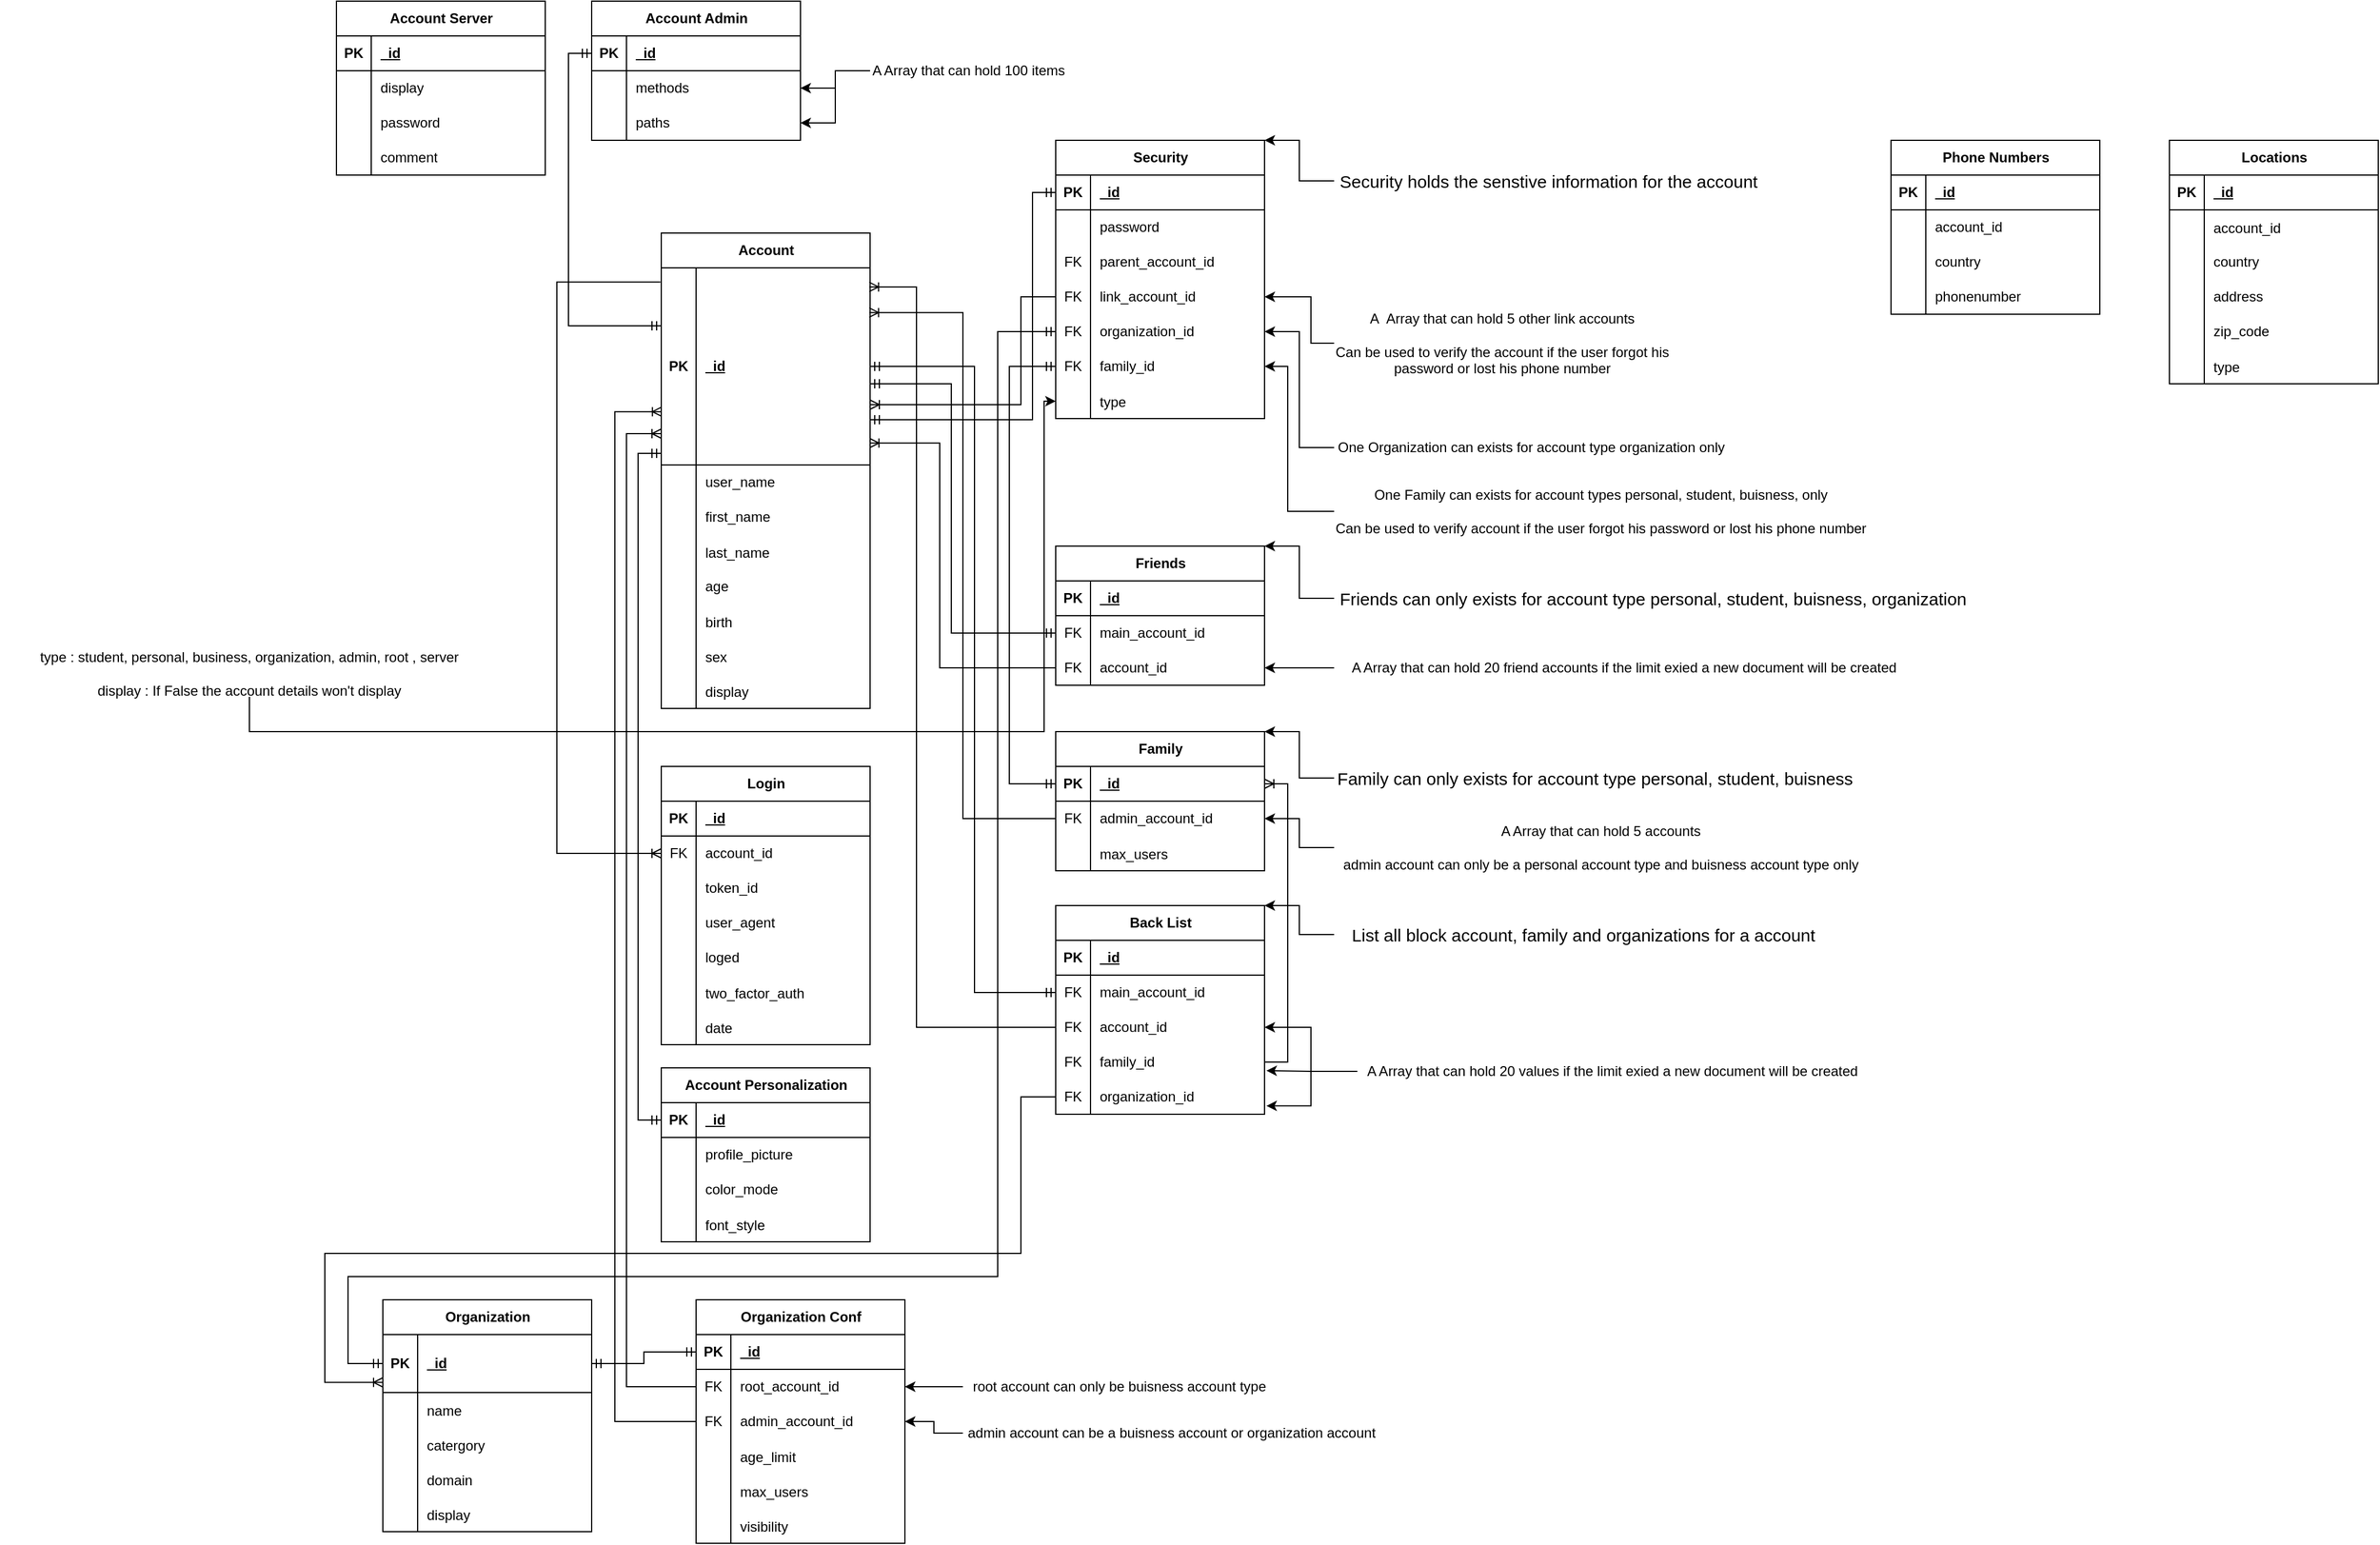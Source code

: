 <mxfile version="21.6.8" type="device">
  <diagram id="R2lEEEUBdFMjLlhIrx00" name="Page-1">
    <mxGraphModel dx="2045" dy="1803" grid="1" gridSize="10" guides="1" tooltips="1" connect="1" arrows="1" fold="1" page="1" pageScale="1" pageWidth="850" pageHeight="1100" math="0" shadow="0" extFonts="Permanent Marker^https://fonts.googleapis.com/css?family=Permanent+Marker">
      <root>
        <mxCell id="0" />
        <mxCell id="1" parent="0" />
        <mxCell id="N44V8R071buX1Op8HUAo-46" value="Account" style="shape=table;startSize=30;container=1;collapsible=1;childLayout=tableLayout;fixedRows=1;rowLines=0;fontStyle=1;align=center;resizeLast=1;html=1;" parent="1" vertex="1">
          <mxGeometry x="100" y="80" width="180" height="410" as="geometry" />
        </mxCell>
        <mxCell id="N44V8R071buX1Op8HUAo-47" value="" style="shape=tableRow;horizontal=0;startSize=0;swimlaneHead=0;swimlaneBody=0;fillColor=none;collapsible=0;dropTarget=0;points=[[0,0.5],[1,0.5]];portConstraint=eastwest;top=0;left=0;right=0;bottom=1;" parent="N44V8R071buX1Op8HUAo-46" vertex="1">
          <mxGeometry y="30" width="180" height="170" as="geometry" />
        </mxCell>
        <mxCell id="N44V8R071buX1Op8HUAo-48" value="PK" style="shape=partialRectangle;connectable=0;fillColor=none;top=0;left=0;bottom=0;right=0;fontStyle=1;overflow=hidden;whiteSpace=wrap;html=1;" parent="N44V8R071buX1Op8HUAo-47" vertex="1">
          <mxGeometry width="30" height="170" as="geometry">
            <mxRectangle width="30" height="170" as="alternateBounds" />
          </mxGeometry>
        </mxCell>
        <mxCell id="N44V8R071buX1Op8HUAo-49" value="_id" style="shape=partialRectangle;connectable=0;fillColor=none;top=0;left=0;bottom=0;right=0;align=left;spacingLeft=6;fontStyle=5;overflow=hidden;whiteSpace=wrap;html=1;" parent="N44V8R071buX1Op8HUAo-47" vertex="1">
          <mxGeometry x="30" width="150" height="170" as="geometry">
            <mxRectangle width="150" height="170" as="alternateBounds" />
          </mxGeometry>
        </mxCell>
        <mxCell id="N44V8R071buX1Op8HUAo-50" value="" style="shape=tableRow;horizontal=0;startSize=0;swimlaneHead=0;swimlaneBody=0;fillColor=none;collapsible=0;dropTarget=0;points=[[0,0.5],[1,0.5]];portConstraint=eastwest;top=0;left=0;right=0;bottom=0;" parent="N44V8R071buX1Op8HUAo-46" vertex="1">
          <mxGeometry y="200" width="180" height="30" as="geometry" />
        </mxCell>
        <mxCell id="N44V8R071buX1Op8HUAo-51" value="" style="shape=partialRectangle;connectable=0;fillColor=none;top=0;left=0;bottom=0;right=0;editable=1;overflow=hidden;whiteSpace=wrap;html=1;" parent="N44V8R071buX1Op8HUAo-50" vertex="1">
          <mxGeometry width="30" height="30" as="geometry">
            <mxRectangle width="30" height="30" as="alternateBounds" />
          </mxGeometry>
        </mxCell>
        <mxCell id="N44V8R071buX1Op8HUAo-52" value="user_name" style="shape=partialRectangle;connectable=0;fillColor=none;top=0;left=0;bottom=0;right=0;align=left;spacingLeft=6;overflow=hidden;whiteSpace=wrap;html=1;" parent="N44V8R071buX1Op8HUAo-50" vertex="1">
          <mxGeometry x="30" width="150" height="30" as="geometry">
            <mxRectangle width="150" height="30" as="alternateBounds" />
          </mxGeometry>
        </mxCell>
        <mxCell id="N44V8R071buX1Op8HUAo-53" value="" style="shape=tableRow;horizontal=0;startSize=0;swimlaneHead=0;swimlaneBody=0;fillColor=none;collapsible=0;dropTarget=0;points=[[0,0.5],[1,0.5]];portConstraint=eastwest;top=0;left=0;right=0;bottom=0;" parent="N44V8R071buX1Op8HUAo-46" vertex="1">
          <mxGeometry y="230" width="180" height="30" as="geometry" />
        </mxCell>
        <mxCell id="N44V8R071buX1Op8HUAo-54" value="" style="shape=partialRectangle;connectable=0;fillColor=none;top=0;left=0;bottom=0;right=0;editable=1;overflow=hidden;whiteSpace=wrap;html=1;" parent="N44V8R071buX1Op8HUAo-53" vertex="1">
          <mxGeometry width="30" height="30" as="geometry">
            <mxRectangle width="30" height="30" as="alternateBounds" />
          </mxGeometry>
        </mxCell>
        <mxCell id="N44V8R071buX1Op8HUAo-55" value="first_name" style="shape=partialRectangle;connectable=0;fillColor=none;top=0;left=0;bottom=0;right=0;align=left;spacingLeft=6;overflow=hidden;whiteSpace=wrap;html=1;" parent="N44V8R071buX1Op8HUAo-53" vertex="1">
          <mxGeometry x="30" width="150" height="30" as="geometry">
            <mxRectangle width="150" height="30" as="alternateBounds" />
          </mxGeometry>
        </mxCell>
        <mxCell id="N44V8R071buX1Op8HUAo-75" value="" style="shape=tableRow;horizontal=0;startSize=0;swimlaneHead=0;swimlaneBody=0;fillColor=none;collapsible=0;dropTarget=0;points=[[0,0.5],[1,0.5]];portConstraint=eastwest;top=0;left=0;right=0;bottom=0;" parent="N44V8R071buX1Op8HUAo-46" vertex="1">
          <mxGeometry y="260" width="180" height="30" as="geometry" />
        </mxCell>
        <mxCell id="N44V8R071buX1Op8HUAo-76" value="" style="shape=partialRectangle;connectable=0;fillColor=none;top=0;left=0;bottom=0;right=0;editable=1;overflow=hidden;" parent="N44V8R071buX1Op8HUAo-75" vertex="1">
          <mxGeometry width="30" height="30" as="geometry">
            <mxRectangle width="30" height="30" as="alternateBounds" />
          </mxGeometry>
        </mxCell>
        <mxCell id="N44V8R071buX1Op8HUAo-77" value="last_name" style="shape=partialRectangle;connectable=0;fillColor=none;top=0;left=0;bottom=0;right=0;align=left;spacingLeft=6;overflow=hidden;" parent="N44V8R071buX1Op8HUAo-75" vertex="1">
          <mxGeometry x="30" width="150" height="30" as="geometry">
            <mxRectangle width="150" height="30" as="alternateBounds" />
          </mxGeometry>
        </mxCell>
        <mxCell id="N44V8R071buX1Op8HUAo-56" value="" style="shape=tableRow;horizontal=0;startSize=0;swimlaneHead=0;swimlaneBody=0;fillColor=none;collapsible=0;dropTarget=0;points=[[0,0.5],[1,0.5]];portConstraint=eastwest;top=0;left=0;right=0;bottom=0;" parent="N44V8R071buX1Op8HUAo-46" vertex="1">
          <mxGeometry y="290" width="180" height="30" as="geometry" />
        </mxCell>
        <mxCell id="N44V8R071buX1Op8HUAo-57" value="" style="shape=partialRectangle;connectable=0;fillColor=none;top=0;left=0;bottom=0;right=0;editable=1;overflow=hidden;whiteSpace=wrap;html=1;" parent="N44V8R071buX1Op8HUAo-56" vertex="1">
          <mxGeometry width="30" height="30" as="geometry">
            <mxRectangle width="30" height="30" as="alternateBounds" />
          </mxGeometry>
        </mxCell>
        <mxCell id="N44V8R071buX1Op8HUAo-58" value="age" style="shape=partialRectangle;connectable=0;fillColor=none;top=0;left=0;bottom=0;right=0;align=left;spacingLeft=6;overflow=hidden;whiteSpace=wrap;html=1;" parent="N44V8R071buX1Op8HUAo-56" vertex="1">
          <mxGeometry x="30" width="150" height="30" as="geometry">
            <mxRectangle width="150" height="30" as="alternateBounds" />
          </mxGeometry>
        </mxCell>
        <mxCell id="N44V8R071buX1Op8HUAo-78" value="" style="shape=tableRow;horizontal=0;startSize=0;swimlaneHead=0;swimlaneBody=0;fillColor=none;collapsible=0;dropTarget=0;points=[[0,0.5],[1,0.5]];portConstraint=eastwest;top=0;left=0;right=0;bottom=0;" parent="N44V8R071buX1Op8HUAo-46" vertex="1">
          <mxGeometry y="320" width="180" height="30" as="geometry" />
        </mxCell>
        <mxCell id="N44V8R071buX1Op8HUAo-79" value="" style="shape=partialRectangle;connectable=0;fillColor=none;top=0;left=0;bottom=0;right=0;editable=1;overflow=hidden;" parent="N44V8R071buX1Op8HUAo-78" vertex="1">
          <mxGeometry width="30" height="30" as="geometry">
            <mxRectangle width="30" height="30" as="alternateBounds" />
          </mxGeometry>
        </mxCell>
        <mxCell id="N44V8R071buX1Op8HUAo-80" value="birth" style="shape=partialRectangle;connectable=0;fillColor=none;top=0;left=0;bottom=0;right=0;align=left;spacingLeft=6;overflow=hidden;" parent="N44V8R071buX1Op8HUAo-78" vertex="1">
          <mxGeometry x="30" width="150" height="30" as="geometry">
            <mxRectangle width="150" height="30" as="alternateBounds" />
          </mxGeometry>
        </mxCell>
        <mxCell id="N44V8R071buX1Op8HUAo-81" value="" style="shape=tableRow;horizontal=0;startSize=0;swimlaneHead=0;swimlaneBody=0;fillColor=none;collapsible=0;dropTarget=0;points=[[0,0.5],[1,0.5]];portConstraint=eastwest;top=0;left=0;right=0;bottom=0;" parent="N44V8R071buX1Op8HUAo-46" vertex="1">
          <mxGeometry y="350" width="180" height="30" as="geometry" />
        </mxCell>
        <mxCell id="N44V8R071buX1Op8HUAo-82" value="" style="shape=partialRectangle;connectable=0;fillColor=none;top=0;left=0;bottom=0;right=0;editable=1;overflow=hidden;" parent="N44V8R071buX1Op8HUAo-81" vertex="1">
          <mxGeometry width="30" height="30" as="geometry">
            <mxRectangle width="30" height="30" as="alternateBounds" />
          </mxGeometry>
        </mxCell>
        <mxCell id="N44V8R071buX1Op8HUAo-83" value="sex" style="shape=partialRectangle;connectable=0;fillColor=none;top=0;left=0;bottom=0;right=0;align=left;spacingLeft=6;overflow=hidden;" parent="N44V8R071buX1Op8HUAo-81" vertex="1">
          <mxGeometry x="30" width="150" height="30" as="geometry">
            <mxRectangle width="150" height="30" as="alternateBounds" />
          </mxGeometry>
        </mxCell>
        <mxCell id="BiBZJrM8M_Yas5k6e7pc-15" value="" style="shape=tableRow;horizontal=0;startSize=0;swimlaneHead=0;swimlaneBody=0;fillColor=none;collapsible=0;dropTarget=0;points=[[0,0.5],[1,0.5]];portConstraint=eastwest;top=0;left=0;right=0;bottom=0;" parent="N44V8R071buX1Op8HUAo-46" vertex="1">
          <mxGeometry y="380" width="180" height="30" as="geometry" />
        </mxCell>
        <mxCell id="BiBZJrM8M_Yas5k6e7pc-16" value="" style="shape=partialRectangle;connectable=0;fillColor=none;top=0;left=0;bottom=0;right=0;editable=1;overflow=hidden;" parent="BiBZJrM8M_Yas5k6e7pc-15" vertex="1">
          <mxGeometry width="30" height="30" as="geometry">
            <mxRectangle width="30" height="30" as="alternateBounds" />
          </mxGeometry>
        </mxCell>
        <mxCell id="BiBZJrM8M_Yas5k6e7pc-17" value="display" style="shape=partialRectangle;connectable=0;fillColor=none;top=0;left=0;bottom=0;right=0;align=left;spacingLeft=6;overflow=hidden;" parent="BiBZJrM8M_Yas5k6e7pc-15" vertex="1">
          <mxGeometry x="30" width="150" height="30" as="geometry">
            <mxRectangle width="150" height="30" as="alternateBounds" />
          </mxGeometry>
        </mxCell>
        <mxCell id="N44V8R071buX1Op8HUAo-103" value="Security" style="shape=table;startSize=30;container=1;collapsible=1;childLayout=tableLayout;fixedRows=1;rowLines=0;fontStyle=1;align=center;resizeLast=1;html=1;" parent="1" vertex="1">
          <mxGeometry x="440" width="180" height="240" as="geometry" />
        </mxCell>
        <mxCell id="N44V8R071buX1Op8HUAo-104" value="" style="shape=tableRow;horizontal=0;startSize=0;swimlaneHead=0;swimlaneBody=0;fillColor=none;collapsible=0;dropTarget=0;points=[[0,0.5],[1,0.5]];portConstraint=eastwest;top=0;left=0;right=0;bottom=1;" parent="N44V8R071buX1Op8HUAo-103" vertex="1">
          <mxGeometry y="30" width="180" height="30" as="geometry" />
        </mxCell>
        <mxCell id="N44V8R071buX1Op8HUAo-105" value="PK" style="shape=partialRectangle;connectable=0;fillColor=none;top=0;left=0;bottom=0;right=0;fontStyle=1;overflow=hidden;whiteSpace=wrap;html=1;" parent="N44V8R071buX1Op8HUAo-104" vertex="1">
          <mxGeometry width="30" height="30" as="geometry">
            <mxRectangle width="30" height="30" as="alternateBounds" />
          </mxGeometry>
        </mxCell>
        <mxCell id="N44V8R071buX1Op8HUAo-106" value="_id" style="shape=partialRectangle;connectable=0;fillColor=none;top=0;left=0;bottom=0;right=0;align=left;spacingLeft=6;fontStyle=5;overflow=hidden;whiteSpace=wrap;html=1;" parent="N44V8R071buX1Op8HUAo-104" vertex="1">
          <mxGeometry x="30" width="150" height="30" as="geometry">
            <mxRectangle width="150" height="30" as="alternateBounds" />
          </mxGeometry>
        </mxCell>
        <mxCell id="N44V8R071buX1Op8HUAo-113" value="" style="shape=tableRow;horizontal=0;startSize=0;swimlaneHead=0;swimlaneBody=0;fillColor=none;collapsible=0;dropTarget=0;points=[[0,0.5],[1,0.5]];portConstraint=eastwest;top=0;left=0;right=0;bottom=0;" parent="N44V8R071buX1Op8HUAo-103" vertex="1">
          <mxGeometry y="60" width="180" height="30" as="geometry" />
        </mxCell>
        <mxCell id="N44V8R071buX1Op8HUAo-114" value="" style="shape=partialRectangle;connectable=0;fillColor=none;top=0;left=0;bottom=0;right=0;editable=1;overflow=hidden;whiteSpace=wrap;html=1;" parent="N44V8R071buX1Op8HUAo-113" vertex="1">
          <mxGeometry width="30" height="30" as="geometry">
            <mxRectangle width="30" height="30" as="alternateBounds" />
          </mxGeometry>
        </mxCell>
        <mxCell id="N44V8R071buX1Op8HUAo-115" value="password" style="shape=partialRectangle;connectable=0;fillColor=none;top=0;left=0;bottom=0;right=0;align=left;spacingLeft=6;overflow=hidden;whiteSpace=wrap;html=1;" parent="N44V8R071buX1Op8HUAo-113" vertex="1">
          <mxGeometry x="30" width="150" height="30" as="geometry">
            <mxRectangle width="150" height="30" as="alternateBounds" />
          </mxGeometry>
        </mxCell>
        <mxCell id="FKgaFlqpIUIVf1JccRGb-37" value="" style="shape=tableRow;horizontal=0;startSize=0;swimlaneHead=0;swimlaneBody=0;fillColor=none;collapsible=0;dropTarget=0;points=[[0,0.5],[1,0.5]];portConstraint=eastwest;top=0;left=0;right=0;bottom=0;" vertex="1" parent="N44V8R071buX1Op8HUAo-103">
          <mxGeometry y="90" width="180" height="30" as="geometry" />
        </mxCell>
        <mxCell id="FKgaFlqpIUIVf1JccRGb-38" value="FK" style="shape=partialRectangle;connectable=0;fillColor=none;top=0;left=0;bottom=0;right=0;fontStyle=0;overflow=hidden;whiteSpace=wrap;html=1;" vertex="1" parent="FKgaFlqpIUIVf1JccRGb-37">
          <mxGeometry width="30" height="30" as="geometry">
            <mxRectangle width="30" height="30" as="alternateBounds" />
          </mxGeometry>
        </mxCell>
        <mxCell id="FKgaFlqpIUIVf1JccRGb-39" value="parent_account_id" style="shape=partialRectangle;connectable=0;fillColor=none;top=0;left=0;bottom=0;right=0;align=left;spacingLeft=6;fontStyle=0;overflow=hidden;whiteSpace=wrap;html=1;" vertex="1" parent="FKgaFlqpIUIVf1JccRGb-37">
          <mxGeometry x="30" width="150" height="30" as="geometry">
            <mxRectangle width="150" height="30" as="alternateBounds" />
          </mxGeometry>
        </mxCell>
        <mxCell id="BiBZJrM8M_Yas5k6e7pc-45" value="" style="shape=tableRow;horizontal=0;startSize=0;swimlaneHead=0;swimlaneBody=0;fillColor=none;collapsible=0;dropTarget=0;points=[[0,0.5],[1,0.5]];portConstraint=eastwest;top=0;left=0;right=0;bottom=0;" parent="N44V8R071buX1Op8HUAo-103" vertex="1">
          <mxGeometry y="120" width="180" height="30" as="geometry" />
        </mxCell>
        <mxCell id="BiBZJrM8M_Yas5k6e7pc-46" value="FK" style="shape=partialRectangle;connectable=0;fillColor=none;top=0;left=0;bottom=0;right=0;fontStyle=0;overflow=hidden;whiteSpace=wrap;html=1;" parent="BiBZJrM8M_Yas5k6e7pc-45" vertex="1">
          <mxGeometry width="30" height="30" as="geometry">
            <mxRectangle width="30" height="30" as="alternateBounds" />
          </mxGeometry>
        </mxCell>
        <mxCell id="BiBZJrM8M_Yas5k6e7pc-47" value="link_account_id" style="shape=partialRectangle;connectable=0;fillColor=none;top=0;left=0;bottom=0;right=0;align=left;spacingLeft=6;fontStyle=0;overflow=hidden;whiteSpace=wrap;html=1;" parent="BiBZJrM8M_Yas5k6e7pc-45" vertex="1">
          <mxGeometry x="30" width="150" height="30" as="geometry">
            <mxRectangle width="150" height="30" as="alternateBounds" />
          </mxGeometry>
        </mxCell>
        <mxCell id="BiBZJrM8M_Yas5k6e7pc-136" value="" style="shape=tableRow;horizontal=0;startSize=0;swimlaneHead=0;swimlaneBody=0;fillColor=none;collapsible=0;dropTarget=0;points=[[0,0.5],[1,0.5]];portConstraint=eastwest;top=0;left=0;right=0;bottom=0;" parent="N44V8R071buX1Op8HUAo-103" vertex="1">
          <mxGeometry y="150" width="180" height="30" as="geometry" />
        </mxCell>
        <mxCell id="BiBZJrM8M_Yas5k6e7pc-137" value="FK" style="shape=partialRectangle;connectable=0;fillColor=none;top=0;left=0;bottom=0;right=0;fontStyle=0;overflow=hidden;whiteSpace=wrap;html=1;" parent="BiBZJrM8M_Yas5k6e7pc-136" vertex="1">
          <mxGeometry width="30" height="30" as="geometry">
            <mxRectangle width="30" height="30" as="alternateBounds" />
          </mxGeometry>
        </mxCell>
        <mxCell id="BiBZJrM8M_Yas5k6e7pc-138" value="organization_id" style="shape=partialRectangle;connectable=0;fillColor=none;top=0;left=0;bottom=0;right=0;align=left;spacingLeft=6;fontStyle=0;overflow=hidden;whiteSpace=wrap;html=1;" parent="BiBZJrM8M_Yas5k6e7pc-136" vertex="1">
          <mxGeometry x="30" width="150" height="30" as="geometry">
            <mxRectangle width="150" height="30" as="alternateBounds" />
          </mxGeometry>
        </mxCell>
        <mxCell id="BiBZJrM8M_Yas5k6e7pc-167" value="" style="shape=tableRow;horizontal=0;startSize=0;swimlaneHead=0;swimlaneBody=0;fillColor=none;collapsible=0;dropTarget=0;points=[[0,0.5],[1,0.5]];portConstraint=eastwest;top=0;left=0;right=0;bottom=0;" parent="N44V8R071buX1Op8HUAo-103" vertex="1">
          <mxGeometry y="180" width="180" height="30" as="geometry" />
        </mxCell>
        <mxCell id="BiBZJrM8M_Yas5k6e7pc-168" value="FK" style="shape=partialRectangle;connectable=0;fillColor=none;top=0;left=0;bottom=0;right=0;fontStyle=0;overflow=hidden;whiteSpace=wrap;html=1;" parent="BiBZJrM8M_Yas5k6e7pc-167" vertex="1">
          <mxGeometry width="30" height="30" as="geometry">
            <mxRectangle width="30" height="30" as="alternateBounds" />
          </mxGeometry>
        </mxCell>
        <mxCell id="BiBZJrM8M_Yas5k6e7pc-169" value="family_id" style="shape=partialRectangle;connectable=0;fillColor=none;top=0;left=0;bottom=0;right=0;align=left;spacingLeft=6;fontStyle=0;overflow=hidden;whiteSpace=wrap;html=1;" parent="BiBZJrM8M_Yas5k6e7pc-167" vertex="1">
          <mxGeometry x="30" width="150" height="30" as="geometry">
            <mxRectangle width="150" height="30" as="alternateBounds" />
          </mxGeometry>
        </mxCell>
        <mxCell id="FKgaFlqpIUIVf1JccRGb-40" value="" style="shape=tableRow;horizontal=0;startSize=0;swimlaneHead=0;swimlaneBody=0;fillColor=none;collapsible=0;dropTarget=0;points=[[0,0.5],[1,0.5]];portConstraint=eastwest;top=0;left=0;right=0;bottom=0;" vertex="1" parent="N44V8R071buX1Op8HUAo-103">
          <mxGeometry y="210" width="180" height="30" as="geometry" />
        </mxCell>
        <mxCell id="FKgaFlqpIUIVf1JccRGb-41" value="" style="shape=partialRectangle;connectable=0;fillColor=none;top=0;left=0;bottom=0;right=0;editable=1;overflow=hidden;" vertex="1" parent="FKgaFlqpIUIVf1JccRGb-40">
          <mxGeometry width="30" height="30" as="geometry">
            <mxRectangle width="30" height="30" as="alternateBounds" />
          </mxGeometry>
        </mxCell>
        <mxCell id="FKgaFlqpIUIVf1JccRGb-42" value="type" style="shape=partialRectangle;connectable=0;fillColor=none;top=0;left=0;bottom=0;right=0;align=left;spacingLeft=6;overflow=hidden;" vertex="1" parent="FKgaFlqpIUIVf1JccRGb-40">
          <mxGeometry x="30" width="150" height="30" as="geometry">
            <mxRectangle width="150" height="30" as="alternateBounds" />
          </mxGeometry>
        </mxCell>
        <mxCell id="N44V8R071buX1Op8HUAo-189" value="Friends" style="shape=table;startSize=30;container=1;collapsible=1;childLayout=tableLayout;fixedRows=1;rowLines=0;fontStyle=1;align=center;resizeLast=1;html=1;" parent="1" vertex="1">
          <mxGeometry x="440" y="350" width="180" height="120" as="geometry" />
        </mxCell>
        <mxCell id="N44V8R071buX1Op8HUAo-190" value="" style="shape=tableRow;horizontal=0;startSize=0;swimlaneHead=0;swimlaneBody=0;fillColor=none;collapsible=0;dropTarget=0;points=[[0,0.5],[1,0.5]];portConstraint=eastwest;top=0;left=0;right=0;bottom=1;" parent="N44V8R071buX1Op8HUAo-189" vertex="1">
          <mxGeometry y="30" width="180" height="30" as="geometry" />
        </mxCell>
        <mxCell id="N44V8R071buX1Op8HUAo-191" value="PK" style="shape=partialRectangle;connectable=0;fillColor=none;top=0;left=0;bottom=0;right=0;fontStyle=1;overflow=hidden;whiteSpace=wrap;html=1;" parent="N44V8R071buX1Op8HUAo-190" vertex="1">
          <mxGeometry width="30" height="30" as="geometry">
            <mxRectangle width="30" height="30" as="alternateBounds" />
          </mxGeometry>
        </mxCell>
        <mxCell id="N44V8R071buX1Op8HUAo-192" value="_id" style="shape=partialRectangle;connectable=0;fillColor=none;top=0;left=0;bottom=0;right=0;align=left;spacingLeft=6;fontStyle=5;overflow=hidden;whiteSpace=wrap;html=1;" parent="N44V8R071buX1Op8HUAo-190" vertex="1">
          <mxGeometry x="30" width="150" height="30" as="geometry">
            <mxRectangle width="150" height="30" as="alternateBounds" />
          </mxGeometry>
        </mxCell>
        <mxCell id="BiBZJrM8M_Yas5k6e7pc-4" value="" style="shape=tableRow;horizontal=0;startSize=0;swimlaneHead=0;swimlaneBody=0;fillColor=none;collapsible=0;dropTarget=0;points=[[0,0.5],[1,0.5]];portConstraint=eastwest;top=0;left=0;right=0;bottom=0;" parent="N44V8R071buX1Op8HUAo-189" vertex="1">
          <mxGeometry y="60" width="180" height="30" as="geometry" />
        </mxCell>
        <mxCell id="BiBZJrM8M_Yas5k6e7pc-5" value="FK" style="shape=partialRectangle;connectable=0;fillColor=none;top=0;left=0;bottom=0;right=0;fontStyle=0;overflow=hidden;whiteSpace=wrap;html=1;" parent="BiBZJrM8M_Yas5k6e7pc-4" vertex="1">
          <mxGeometry width="30" height="30" as="geometry">
            <mxRectangle width="30" height="30" as="alternateBounds" />
          </mxGeometry>
        </mxCell>
        <mxCell id="BiBZJrM8M_Yas5k6e7pc-6" value="main_account_id" style="shape=partialRectangle;connectable=0;fillColor=none;top=0;left=0;bottom=0;right=0;align=left;spacingLeft=6;fontStyle=0;overflow=hidden;whiteSpace=wrap;html=1;" parent="BiBZJrM8M_Yas5k6e7pc-4" vertex="1">
          <mxGeometry x="30" width="150" height="30" as="geometry">
            <mxRectangle width="150" height="30" as="alternateBounds" />
          </mxGeometry>
        </mxCell>
        <mxCell id="N44V8R071buX1Op8HUAo-218" value="" style="shape=tableRow;horizontal=0;startSize=0;swimlaneHead=0;swimlaneBody=0;fillColor=none;collapsible=0;dropTarget=0;points=[[0,0.5],[1,0.5]];portConstraint=eastwest;top=0;left=0;right=0;bottom=0;" parent="N44V8R071buX1Op8HUAo-189" vertex="1">
          <mxGeometry y="90" width="180" height="30" as="geometry" />
        </mxCell>
        <mxCell id="N44V8R071buX1Op8HUAo-219" value="FK" style="shape=partialRectangle;connectable=0;fillColor=none;top=0;left=0;bottom=0;right=0;fontStyle=0;overflow=hidden;whiteSpace=wrap;html=1;" parent="N44V8R071buX1Op8HUAo-218" vertex="1">
          <mxGeometry width="30" height="30" as="geometry">
            <mxRectangle width="30" height="30" as="alternateBounds" />
          </mxGeometry>
        </mxCell>
        <mxCell id="N44V8R071buX1Op8HUAo-220" value="account_id" style="shape=partialRectangle;connectable=0;fillColor=none;top=0;left=0;bottom=0;right=0;align=left;spacingLeft=6;fontStyle=0;overflow=hidden;whiteSpace=wrap;html=1;" parent="N44V8R071buX1Op8HUAo-218" vertex="1">
          <mxGeometry x="30" width="150" height="30" as="geometry">
            <mxRectangle width="150" height="30" as="alternateBounds" />
          </mxGeometry>
        </mxCell>
        <mxCell id="N44V8R071buX1Op8HUAo-202" value="Family" style="shape=table;startSize=30;container=1;collapsible=1;childLayout=tableLayout;fixedRows=1;rowLines=0;fontStyle=1;align=center;resizeLast=1;html=1;" parent="1" vertex="1">
          <mxGeometry x="440" y="510" width="180" height="120" as="geometry" />
        </mxCell>
        <mxCell id="N44V8R071buX1Op8HUAo-203" value="" style="shape=tableRow;horizontal=0;startSize=0;swimlaneHead=0;swimlaneBody=0;fillColor=none;collapsible=0;dropTarget=0;points=[[0,0.5],[1,0.5]];portConstraint=eastwest;top=0;left=0;right=0;bottom=1;" parent="N44V8R071buX1Op8HUAo-202" vertex="1">
          <mxGeometry y="30" width="180" height="30" as="geometry" />
        </mxCell>
        <mxCell id="N44V8R071buX1Op8HUAo-204" value="PK" style="shape=partialRectangle;connectable=0;fillColor=none;top=0;left=0;bottom=0;right=0;fontStyle=1;overflow=hidden;whiteSpace=wrap;html=1;" parent="N44V8R071buX1Op8HUAo-203" vertex="1">
          <mxGeometry width="30" height="30" as="geometry">
            <mxRectangle width="30" height="30" as="alternateBounds" />
          </mxGeometry>
        </mxCell>
        <mxCell id="N44V8R071buX1Op8HUAo-205" value="_id" style="shape=partialRectangle;connectable=0;fillColor=none;top=0;left=0;bottom=0;right=0;align=left;spacingLeft=6;fontStyle=5;overflow=hidden;whiteSpace=wrap;html=1;" parent="N44V8R071buX1Op8HUAo-203" vertex="1">
          <mxGeometry x="30" width="150" height="30" as="geometry">
            <mxRectangle width="150" height="30" as="alternateBounds" />
          </mxGeometry>
        </mxCell>
        <mxCell id="N44V8R071buX1Op8HUAo-244" value="" style="shape=tableRow;horizontal=0;startSize=0;swimlaneHead=0;swimlaneBody=0;fillColor=none;collapsible=0;dropTarget=0;points=[[0,0.5],[1,0.5]];portConstraint=eastwest;top=0;left=0;right=0;bottom=0;" parent="N44V8R071buX1Op8HUAo-202" vertex="1">
          <mxGeometry y="60" width="180" height="30" as="geometry" />
        </mxCell>
        <mxCell id="N44V8R071buX1Op8HUAo-245" value="FK" style="shape=partialRectangle;connectable=0;fillColor=none;top=0;left=0;bottom=0;right=0;fontStyle=0;overflow=hidden;whiteSpace=wrap;html=1;" parent="N44V8R071buX1Op8HUAo-244" vertex="1">
          <mxGeometry width="30" height="30" as="geometry">
            <mxRectangle width="30" height="30" as="alternateBounds" />
          </mxGeometry>
        </mxCell>
        <mxCell id="N44V8R071buX1Op8HUAo-246" value="admin_account_id" style="shape=partialRectangle;connectable=0;fillColor=none;top=0;left=0;bottom=0;right=0;align=left;spacingLeft=6;fontStyle=0;overflow=hidden;whiteSpace=wrap;html=1;" parent="N44V8R071buX1Op8HUAo-244" vertex="1">
          <mxGeometry x="30" width="150" height="30" as="geometry">
            <mxRectangle width="150" height="30" as="alternateBounds" />
          </mxGeometry>
        </mxCell>
        <mxCell id="BiBZJrM8M_Yas5k6e7pc-170" value="" style="shape=tableRow;horizontal=0;startSize=0;swimlaneHead=0;swimlaneBody=0;fillColor=none;collapsible=0;dropTarget=0;points=[[0,0.5],[1,0.5]];portConstraint=eastwest;top=0;left=0;right=0;bottom=0;" parent="N44V8R071buX1Op8HUAo-202" vertex="1">
          <mxGeometry y="90" width="180" height="30" as="geometry" />
        </mxCell>
        <mxCell id="BiBZJrM8M_Yas5k6e7pc-171" value="" style="shape=partialRectangle;connectable=0;fillColor=none;top=0;left=0;bottom=0;right=0;editable=1;overflow=hidden;" parent="BiBZJrM8M_Yas5k6e7pc-170" vertex="1">
          <mxGeometry width="30" height="30" as="geometry">
            <mxRectangle width="30" height="30" as="alternateBounds" />
          </mxGeometry>
        </mxCell>
        <mxCell id="BiBZJrM8M_Yas5k6e7pc-172" value="max_users" style="shape=partialRectangle;connectable=0;fillColor=none;top=0;left=0;bottom=0;right=0;align=left;spacingLeft=6;overflow=hidden;" parent="BiBZJrM8M_Yas5k6e7pc-170" vertex="1">
          <mxGeometry x="30" width="150" height="30" as="geometry">
            <mxRectangle width="150" height="30" as="alternateBounds" />
          </mxGeometry>
        </mxCell>
        <mxCell id="N44V8R071buX1Op8HUAo-227" value="" style="edgeStyle=orthogonalEdgeStyle;fontSize=12;html=1;endArrow=ERoneToMany;rounded=0;entryX=0.998;entryY=0.889;entryDx=0;entryDy=0;entryPerimeter=0;exitX=0;exitY=0.5;exitDx=0;exitDy=0;" parent="1" source="N44V8R071buX1Op8HUAo-218" target="N44V8R071buX1Op8HUAo-47" edge="1">
          <mxGeometry width="100" height="100" relative="1" as="geometry">
            <mxPoint x="290" y="380" as="sourcePoint" />
            <mxPoint x="390" y="280" as="targetPoint" />
            <Array as="points">
              <mxPoint x="340" y="455" />
              <mxPoint x="340" y="261" />
            </Array>
          </mxGeometry>
        </mxCell>
        <mxCell id="N44V8R071buX1Op8HUAo-232" value="" style="edgeStyle=orthogonalEdgeStyle;fontSize=12;html=1;endArrow=ERmandOne;startArrow=ERmandOne;rounded=0;exitX=0;exitY=0.5;exitDx=0;exitDy=0;entryX=1;entryY=0.588;entryDx=0;entryDy=0;entryPerimeter=0;" parent="1" source="BiBZJrM8M_Yas5k6e7pc-4" target="N44V8R071buX1Op8HUAo-47" edge="1">
          <mxGeometry width="100" height="100" relative="1" as="geometry">
            <mxPoint x="230" y="440" as="sourcePoint" />
            <mxPoint x="290" y="210" as="targetPoint" />
            <Array as="points">
              <mxPoint x="350" y="425" />
              <mxPoint x="350" y="210" />
            </Array>
          </mxGeometry>
        </mxCell>
        <mxCell id="N44V8R071buX1Op8HUAo-256" value="Back List" style="shape=table;startSize=30;container=1;collapsible=1;childLayout=tableLayout;fixedRows=1;rowLines=0;fontStyle=1;align=center;resizeLast=1;html=1;" parent="1" vertex="1">
          <mxGeometry x="440" y="660" width="180" height="180" as="geometry" />
        </mxCell>
        <mxCell id="N44V8R071buX1Op8HUAo-257" value="" style="shape=tableRow;horizontal=0;startSize=0;swimlaneHead=0;swimlaneBody=0;fillColor=none;collapsible=0;dropTarget=0;points=[[0,0.5],[1,0.5]];portConstraint=eastwest;top=0;left=0;right=0;bottom=1;" parent="N44V8R071buX1Op8HUAo-256" vertex="1">
          <mxGeometry y="30" width="180" height="30" as="geometry" />
        </mxCell>
        <mxCell id="N44V8R071buX1Op8HUAo-258" value="PK" style="shape=partialRectangle;connectable=0;fillColor=none;top=0;left=0;bottom=0;right=0;fontStyle=1;overflow=hidden;whiteSpace=wrap;html=1;" parent="N44V8R071buX1Op8HUAo-257" vertex="1">
          <mxGeometry width="30" height="30" as="geometry">
            <mxRectangle width="30" height="30" as="alternateBounds" />
          </mxGeometry>
        </mxCell>
        <mxCell id="N44V8R071buX1Op8HUAo-259" value="_id" style="shape=partialRectangle;connectable=0;fillColor=none;top=0;left=0;bottom=0;right=0;align=left;spacingLeft=6;fontStyle=5;overflow=hidden;whiteSpace=wrap;html=1;" parent="N44V8R071buX1Op8HUAo-257" vertex="1">
          <mxGeometry x="30" width="150" height="30" as="geometry">
            <mxRectangle width="150" height="30" as="alternateBounds" />
          </mxGeometry>
        </mxCell>
        <mxCell id="BiBZJrM8M_Yas5k6e7pc-198" value="" style="shape=tableRow;horizontal=0;startSize=0;swimlaneHead=0;swimlaneBody=0;fillColor=none;collapsible=0;dropTarget=0;points=[[0,0.5],[1,0.5]];portConstraint=eastwest;top=0;left=0;right=0;bottom=0;" parent="N44V8R071buX1Op8HUAo-256" vertex="1">
          <mxGeometry y="60" width="180" height="30" as="geometry" />
        </mxCell>
        <mxCell id="BiBZJrM8M_Yas5k6e7pc-199" value="FK" style="shape=partialRectangle;connectable=0;fillColor=none;top=0;left=0;bottom=0;right=0;fontStyle=0;overflow=hidden;whiteSpace=wrap;html=1;" parent="BiBZJrM8M_Yas5k6e7pc-198" vertex="1">
          <mxGeometry width="30" height="30" as="geometry">
            <mxRectangle width="30" height="30" as="alternateBounds" />
          </mxGeometry>
        </mxCell>
        <mxCell id="BiBZJrM8M_Yas5k6e7pc-200" value="main_account_id" style="shape=partialRectangle;connectable=0;fillColor=none;top=0;left=0;bottom=0;right=0;align=left;spacingLeft=6;fontStyle=0;overflow=hidden;whiteSpace=wrap;html=1;" parent="BiBZJrM8M_Yas5k6e7pc-198" vertex="1">
          <mxGeometry x="30" width="150" height="30" as="geometry">
            <mxRectangle width="150" height="30" as="alternateBounds" />
          </mxGeometry>
        </mxCell>
        <mxCell id="N44V8R071buX1Op8HUAo-269" value="" style="shape=tableRow;horizontal=0;startSize=0;swimlaneHead=0;swimlaneBody=0;fillColor=none;collapsible=0;dropTarget=0;points=[[0,0.5],[1,0.5]];portConstraint=eastwest;top=0;left=0;right=0;bottom=0;" parent="N44V8R071buX1Op8HUAo-256" vertex="1">
          <mxGeometry y="90" width="180" height="30" as="geometry" />
        </mxCell>
        <mxCell id="N44V8R071buX1Op8HUAo-270" value="FK" style="shape=partialRectangle;connectable=0;fillColor=none;top=0;left=0;bottom=0;right=0;fontStyle=0;overflow=hidden;whiteSpace=wrap;html=1;" parent="N44V8R071buX1Op8HUAo-269" vertex="1">
          <mxGeometry width="30" height="30" as="geometry">
            <mxRectangle width="30" height="30" as="alternateBounds" />
          </mxGeometry>
        </mxCell>
        <mxCell id="N44V8R071buX1Op8HUAo-271" value="account_id" style="shape=partialRectangle;connectable=0;fillColor=none;top=0;left=0;bottom=0;right=0;align=left;spacingLeft=6;fontStyle=0;overflow=hidden;whiteSpace=wrap;html=1;" parent="N44V8R071buX1Op8HUAo-269" vertex="1">
          <mxGeometry x="30" width="150" height="30" as="geometry">
            <mxRectangle width="150" height="30" as="alternateBounds" />
          </mxGeometry>
        </mxCell>
        <mxCell id="0TiooFvWljOQBAAJlYI6-4" value="" style="shape=tableRow;horizontal=0;startSize=0;swimlaneHead=0;swimlaneBody=0;fillColor=none;collapsible=0;dropTarget=0;points=[[0,0.5],[1,0.5]];portConstraint=eastwest;top=0;left=0;right=0;bottom=0;" parent="N44V8R071buX1Op8HUAo-256" vertex="1">
          <mxGeometry y="120" width="180" height="30" as="geometry" />
        </mxCell>
        <mxCell id="0TiooFvWljOQBAAJlYI6-5" value="FK" style="shape=partialRectangle;connectable=0;fillColor=none;top=0;left=0;bottom=0;right=0;fontStyle=0;overflow=hidden;whiteSpace=wrap;html=1;" parent="0TiooFvWljOQBAAJlYI6-4" vertex="1">
          <mxGeometry width="30" height="30" as="geometry">
            <mxRectangle width="30" height="30" as="alternateBounds" />
          </mxGeometry>
        </mxCell>
        <mxCell id="0TiooFvWljOQBAAJlYI6-6" value="family_id" style="shape=partialRectangle;connectable=0;fillColor=none;top=0;left=0;bottom=0;right=0;align=left;spacingLeft=6;fontStyle=0;overflow=hidden;whiteSpace=wrap;html=1;" parent="0TiooFvWljOQBAAJlYI6-4" vertex="1">
          <mxGeometry x="30" width="150" height="30" as="geometry">
            <mxRectangle width="150" height="30" as="alternateBounds" />
          </mxGeometry>
        </mxCell>
        <mxCell id="0TiooFvWljOQBAAJlYI6-109" value="" style="shape=tableRow;horizontal=0;startSize=0;swimlaneHead=0;swimlaneBody=0;fillColor=none;collapsible=0;dropTarget=0;points=[[0,0.5],[1,0.5]];portConstraint=eastwest;top=0;left=0;right=0;bottom=0;" parent="N44V8R071buX1Op8HUAo-256" vertex="1">
          <mxGeometry y="150" width="180" height="30" as="geometry" />
        </mxCell>
        <mxCell id="0TiooFvWljOQBAAJlYI6-110" value="FK" style="shape=partialRectangle;connectable=0;fillColor=none;top=0;left=0;bottom=0;right=0;fontStyle=0;overflow=hidden;whiteSpace=wrap;html=1;" parent="0TiooFvWljOQBAAJlYI6-109" vertex="1">
          <mxGeometry width="30" height="30" as="geometry">
            <mxRectangle width="30" height="30" as="alternateBounds" />
          </mxGeometry>
        </mxCell>
        <mxCell id="0TiooFvWljOQBAAJlYI6-111" value="organization_id" style="shape=partialRectangle;connectable=0;fillColor=none;top=0;left=0;bottom=0;right=0;align=left;spacingLeft=6;fontStyle=0;overflow=hidden;whiteSpace=wrap;html=1;" parent="0TiooFvWljOQBAAJlYI6-109" vertex="1">
          <mxGeometry x="30" width="150" height="30" as="geometry">
            <mxRectangle width="150" height="30" as="alternateBounds" />
          </mxGeometry>
        </mxCell>
        <mxCell id="N44V8R071buX1Op8HUAo-277" value="" style="edgeStyle=elbowEdgeStyle;fontSize=12;html=1;endArrow=ERoneToMany;rounded=0;exitX=0;exitY=0.5;exitDx=0;exitDy=0;entryX=0.996;entryY=0.097;entryDx=0;entryDy=0;entryPerimeter=0;" parent="1" source="N44V8R071buX1Op8HUAo-269" target="N44V8R071buX1Op8HUAo-47" edge="1">
          <mxGeometry width="100" height="100" relative="1" as="geometry">
            <mxPoint x="230" y="740" as="sourcePoint" />
            <mxPoint x="330" y="640" as="targetPoint" />
            <Array as="points">
              <mxPoint x="320" y="470" />
            </Array>
          </mxGeometry>
        </mxCell>
        <mxCell id="N44V8R071buX1Op8HUAo-278" value="" style="edgeStyle=elbowEdgeStyle;fontSize=12;html=1;endArrow=ERmandOne;startArrow=ERmandOne;rounded=0;entryX=0;entryY=0.5;entryDx=0;entryDy=0;" parent="1" target="N44V8R071buX1Op8HUAo-104" edge="1">
          <mxGeometry width="100" height="100" relative="1" as="geometry">
            <mxPoint x="280" y="241" as="sourcePoint" />
            <mxPoint x="330" y="360" as="targetPoint" />
            <Array as="points">
              <mxPoint x="420" y="180" />
            </Array>
          </mxGeometry>
        </mxCell>
        <mxCell id="N44V8R071buX1Op8HUAo-282" value="Login" style="shape=table;startSize=30;container=1;collapsible=1;childLayout=tableLayout;fixedRows=1;rowLines=0;fontStyle=1;align=center;resizeLast=1;html=1;" parent="1" vertex="1">
          <mxGeometry x="100" y="540" width="180" height="240" as="geometry" />
        </mxCell>
        <mxCell id="N44V8R071buX1Op8HUAo-283" value="" style="shape=tableRow;horizontal=0;startSize=0;swimlaneHead=0;swimlaneBody=0;fillColor=none;collapsible=0;dropTarget=0;points=[[0,0.5],[1,0.5]];portConstraint=eastwest;top=0;left=0;right=0;bottom=1;" parent="N44V8R071buX1Op8HUAo-282" vertex="1">
          <mxGeometry y="30" width="180" height="30" as="geometry" />
        </mxCell>
        <mxCell id="N44V8R071buX1Op8HUAo-284" value="PK" style="shape=partialRectangle;connectable=0;fillColor=none;top=0;left=0;bottom=0;right=0;fontStyle=1;overflow=hidden;whiteSpace=wrap;html=1;" parent="N44V8R071buX1Op8HUAo-283" vertex="1">
          <mxGeometry width="30" height="30" as="geometry">
            <mxRectangle width="30" height="30" as="alternateBounds" />
          </mxGeometry>
        </mxCell>
        <mxCell id="N44V8R071buX1Op8HUAo-285" value="_id" style="shape=partialRectangle;connectable=0;fillColor=none;top=0;left=0;bottom=0;right=0;align=left;spacingLeft=6;fontStyle=5;overflow=hidden;whiteSpace=wrap;html=1;" parent="N44V8R071buX1Op8HUAo-283" vertex="1">
          <mxGeometry x="30" width="150" height="30" as="geometry">
            <mxRectangle width="150" height="30" as="alternateBounds" />
          </mxGeometry>
        </mxCell>
        <mxCell id="BiBZJrM8M_Yas5k6e7pc-214" value="" style="shape=tableRow;horizontal=0;startSize=0;swimlaneHead=0;swimlaneBody=0;fillColor=none;collapsible=0;dropTarget=0;points=[[0,0.5],[1,0.5]];portConstraint=eastwest;top=0;left=0;right=0;bottom=0;" parent="N44V8R071buX1Op8HUAo-282" vertex="1">
          <mxGeometry y="60" width="180" height="30" as="geometry" />
        </mxCell>
        <mxCell id="BiBZJrM8M_Yas5k6e7pc-215" value="FK" style="shape=partialRectangle;connectable=0;fillColor=none;top=0;left=0;bottom=0;right=0;fontStyle=0;overflow=hidden;whiteSpace=wrap;html=1;" parent="BiBZJrM8M_Yas5k6e7pc-214" vertex="1">
          <mxGeometry width="30" height="30" as="geometry">
            <mxRectangle width="30" height="30" as="alternateBounds" />
          </mxGeometry>
        </mxCell>
        <mxCell id="BiBZJrM8M_Yas5k6e7pc-216" value="account_id" style="shape=partialRectangle;connectable=0;fillColor=none;top=0;left=0;bottom=0;right=0;align=left;spacingLeft=6;fontStyle=0;overflow=hidden;whiteSpace=wrap;html=1;" parent="BiBZJrM8M_Yas5k6e7pc-214" vertex="1">
          <mxGeometry x="30" width="150" height="30" as="geometry">
            <mxRectangle width="150" height="30" as="alternateBounds" />
          </mxGeometry>
        </mxCell>
        <mxCell id="N44V8R071buX1Op8HUAo-286" value="" style="shape=tableRow;horizontal=0;startSize=0;swimlaneHead=0;swimlaneBody=0;fillColor=none;collapsible=0;dropTarget=0;points=[[0,0.5],[1,0.5]];portConstraint=eastwest;top=0;left=0;right=0;bottom=0;" parent="N44V8R071buX1Op8HUAo-282" vertex="1">
          <mxGeometry y="90" width="180" height="30" as="geometry" />
        </mxCell>
        <mxCell id="N44V8R071buX1Op8HUAo-287" value="" style="shape=partialRectangle;connectable=0;fillColor=none;top=0;left=0;bottom=0;right=0;editable=1;overflow=hidden;whiteSpace=wrap;html=1;" parent="N44V8R071buX1Op8HUAo-286" vertex="1">
          <mxGeometry width="30" height="30" as="geometry">
            <mxRectangle width="30" height="30" as="alternateBounds" />
          </mxGeometry>
        </mxCell>
        <mxCell id="N44V8R071buX1Op8HUAo-288" value="token_id" style="shape=partialRectangle;connectable=0;fillColor=none;top=0;left=0;bottom=0;right=0;align=left;spacingLeft=6;overflow=hidden;whiteSpace=wrap;html=1;" parent="N44V8R071buX1Op8HUAo-286" vertex="1">
          <mxGeometry x="30" width="150" height="30" as="geometry">
            <mxRectangle width="150" height="30" as="alternateBounds" />
          </mxGeometry>
        </mxCell>
        <mxCell id="N44V8R071buX1Op8HUAo-289" value="" style="shape=tableRow;horizontal=0;startSize=0;swimlaneHead=0;swimlaneBody=0;fillColor=none;collapsible=0;dropTarget=0;points=[[0,0.5],[1,0.5]];portConstraint=eastwest;top=0;left=0;right=0;bottom=0;" parent="N44V8R071buX1Op8HUAo-282" vertex="1">
          <mxGeometry y="120" width="180" height="30" as="geometry" />
        </mxCell>
        <mxCell id="N44V8R071buX1Op8HUAo-290" value="" style="shape=partialRectangle;connectable=0;fillColor=none;top=0;left=0;bottom=0;right=0;editable=1;overflow=hidden;whiteSpace=wrap;html=1;" parent="N44V8R071buX1Op8HUAo-289" vertex="1">
          <mxGeometry width="30" height="30" as="geometry">
            <mxRectangle width="30" height="30" as="alternateBounds" />
          </mxGeometry>
        </mxCell>
        <mxCell id="N44V8R071buX1Op8HUAo-291" value="user_agent" style="shape=partialRectangle;connectable=0;fillColor=none;top=0;left=0;bottom=0;right=0;align=left;spacingLeft=6;overflow=hidden;whiteSpace=wrap;html=1;" parent="N44V8R071buX1Op8HUAo-289" vertex="1">
          <mxGeometry x="30" width="150" height="30" as="geometry">
            <mxRectangle width="150" height="30" as="alternateBounds" />
          </mxGeometry>
        </mxCell>
        <mxCell id="N44V8R071buX1Op8HUAo-292" value="" style="shape=tableRow;horizontal=0;startSize=0;swimlaneHead=0;swimlaneBody=0;fillColor=none;collapsible=0;dropTarget=0;points=[[0,0.5],[1,0.5]];portConstraint=eastwest;top=0;left=0;right=0;bottom=0;" parent="N44V8R071buX1Op8HUAo-282" vertex="1">
          <mxGeometry y="150" width="180" height="30" as="geometry" />
        </mxCell>
        <mxCell id="N44V8R071buX1Op8HUAo-293" value="" style="shape=partialRectangle;connectable=0;fillColor=none;top=0;left=0;bottom=0;right=0;editable=1;overflow=hidden;whiteSpace=wrap;html=1;" parent="N44V8R071buX1Op8HUAo-292" vertex="1">
          <mxGeometry width="30" height="30" as="geometry">
            <mxRectangle width="30" height="30" as="alternateBounds" />
          </mxGeometry>
        </mxCell>
        <mxCell id="N44V8R071buX1Op8HUAo-294" value="loged" style="shape=partialRectangle;connectable=0;fillColor=none;top=0;left=0;bottom=0;right=0;align=left;spacingLeft=6;overflow=hidden;whiteSpace=wrap;html=1;" parent="N44V8R071buX1Op8HUAo-292" vertex="1">
          <mxGeometry x="30" width="150" height="30" as="geometry">
            <mxRectangle width="150" height="30" as="alternateBounds" />
          </mxGeometry>
        </mxCell>
        <mxCell id="N44V8R071buX1Op8HUAo-295" value="" style="shape=tableRow;horizontal=0;startSize=0;swimlaneHead=0;swimlaneBody=0;fillColor=none;collapsible=0;dropTarget=0;points=[[0,0.5],[1,0.5]];portConstraint=eastwest;top=0;left=0;right=0;bottom=0;" parent="N44V8R071buX1Op8HUAo-282" vertex="1">
          <mxGeometry y="180" width="180" height="30" as="geometry" />
        </mxCell>
        <mxCell id="N44V8R071buX1Op8HUAo-296" value="" style="shape=partialRectangle;connectable=0;fillColor=none;top=0;left=0;bottom=0;right=0;editable=1;overflow=hidden;" parent="N44V8R071buX1Op8HUAo-295" vertex="1">
          <mxGeometry width="30" height="30" as="geometry">
            <mxRectangle width="30" height="30" as="alternateBounds" />
          </mxGeometry>
        </mxCell>
        <mxCell id="N44V8R071buX1Op8HUAo-297" value="two_factor_auth" style="shape=partialRectangle;connectable=0;fillColor=none;top=0;left=0;bottom=0;right=0;align=left;spacingLeft=6;overflow=hidden;" parent="N44V8R071buX1Op8HUAo-295" vertex="1">
          <mxGeometry x="30" width="150" height="30" as="geometry">
            <mxRectangle width="150" height="30" as="alternateBounds" />
          </mxGeometry>
        </mxCell>
        <mxCell id="0TiooFvWljOQBAAJlYI6-1" value="" style="shape=tableRow;horizontal=0;startSize=0;swimlaneHead=0;swimlaneBody=0;fillColor=none;collapsible=0;dropTarget=0;points=[[0,0.5],[1,0.5]];portConstraint=eastwest;top=0;left=0;right=0;bottom=0;" parent="N44V8R071buX1Op8HUAo-282" vertex="1">
          <mxGeometry y="210" width="180" height="30" as="geometry" />
        </mxCell>
        <mxCell id="0TiooFvWljOQBAAJlYI6-2" value="" style="shape=partialRectangle;connectable=0;fillColor=none;top=0;left=0;bottom=0;right=0;editable=1;overflow=hidden;" parent="0TiooFvWljOQBAAJlYI6-1" vertex="1">
          <mxGeometry width="30" height="30" as="geometry">
            <mxRectangle width="30" height="30" as="alternateBounds" />
          </mxGeometry>
        </mxCell>
        <mxCell id="0TiooFvWljOQBAAJlYI6-3" value="date" style="shape=partialRectangle;connectable=0;fillColor=none;top=0;left=0;bottom=0;right=0;align=left;spacingLeft=6;overflow=hidden;" parent="0TiooFvWljOQBAAJlYI6-1" vertex="1">
          <mxGeometry x="30" width="150" height="30" as="geometry">
            <mxRectangle width="150" height="30" as="alternateBounds" />
          </mxGeometry>
        </mxCell>
        <mxCell id="N44V8R071buX1Op8HUAo-298" value="" style="edgeStyle=elbowEdgeStyle;fontSize=12;html=1;endArrow=ERoneToMany;rounded=0;entryX=0;entryY=0.5;entryDx=0;entryDy=0;exitX=-0.004;exitY=0.072;exitDx=0;exitDy=0;exitPerimeter=0;" parent="1" source="N44V8R071buX1Op8HUAo-47" target="BiBZJrM8M_Yas5k6e7pc-214" edge="1">
          <mxGeometry width="100" height="100" relative="1" as="geometry">
            <mxPoint x="200" y="450" as="sourcePoint" />
            <mxPoint x="300" y="350" as="targetPoint" />
            <Array as="points">
              <mxPoint x="10" y="340" />
            </Array>
          </mxGeometry>
        </mxCell>
        <mxCell id="0TiooFvWljOQBAAJlYI6-10" value="" style="edgeStyle=elbowEdgeStyle;fontSize=12;html=1;endArrow=ERoneToMany;rounded=0;exitX=1;exitY=0.5;exitDx=0;exitDy=0;entryX=1;entryY=0.5;entryDx=0;entryDy=0;" parent="1" source="0TiooFvWljOQBAAJlYI6-4" target="N44V8R071buX1Op8HUAo-203" edge="1">
          <mxGeometry width="100" height="100" relative="1" as="geometry">
            <mxPoint x="230" y="750" as="sourcePoint" />
            <mxPoint x="330" y="650" as="targetPoint" />
            <Array as="points">
              <mxPoint x="640" y="680" />
            </Array>
          </mxGeometry>
        </mxCell>
        <mxCell id="0TiooFvWljOQBAAJlYI6-14" value="" style="edgeStyle=orthogonalEdgeStyle;fontSize=12;html=1;endArrow=ERoneToMany;rounded=0;exitX=0;exitY=0.5;exitDx=0;exitDy=0;entryX=0.996;entryY=0.227;entryDx=0;entryDy=0;entryPerimeter=0;" parent="1" source="N44V8R071buX1Op8HUAo-244" target="N44V8R071buX1Op8HUAo-47" edge="1">
          <mxGeometry width="100" height="100" relative="1" as="geometry">
            <mxPoint x="320" y="500" as="sourcePoint" />
            <mxPoint x="420" y="400" as="targetPoint" />
          </mxGeometry>
        </mxCell>
        <mxCell id="BiBZJrM8M_Yas5k6e7pc-11" style="edgeStyle=orthogonalEdgeStyle;rounded=0;orthogonalLoop=1;jettySize=auto;html=1;entryX=0;entryY=0.5;entryDx=0;entryDy=0;" parent="1" source="0TiooFvWljOQBAAJlYI6-15" target="FKgaFlqpIUIVf1JccRGb-40" edge="1">
          <mxGeometry relative="1" as="geometry">
            <mxPoint x="100" y="475" as="targetPoint" />
            <Array as="points">
              <mxPoint x="-255" y="510" />
              <mxPoint x="430" y="510" />
              <mxPoint x="430" y="225" />
            </Array>
          </mxGeometry>
        </mxCell>
        <mxCell id="0TiooFvWljOQBAAJlYI6-15" value="type : student, personal, business, organization, admin, root , server&lt;br&gt;&lt;br&gt;display : If False the account details won&#39;t display" style="text;html=1;strokeColor=none;fillColor=none;align=center;verticalAlign=middle;whiteSpace=wrap;rounded=0;" parent="1" vertex="1">
          <mxGeometry x="-470" y="440" width="430" height="40" as="geometry" />
        </mxCell>
        <mxCell id="0TiooFvWljOQBAAJlYI6-22" value="Account Personalization" style="shape=table;startSize=30;container=1;collapsible=1;childLayout=tableLayout;fixedRows=1;rowLines=0;fontStyle=1;align=center;resizeLast=1;html=1;" parent="1" vertex="1">
          <mxGeometry x="100" y="800" width="180" height="150" as="geometry" />
        </mxCell>
        <mxCell id="0TiooFvWljOQBAAJlYI6-23" value="" style="shape=tableRow;horizontal=0;startSize=0;swimlaneHead=0;swimlaneBody=0;fillColor=none;collapsible=0;dropTarget=0;points=[[0,0.5],[1,0.5]];portConstraint=eastwest;top=0;left=0;right=0;bottom=1;" parent="0TiooFvWljOQBAAJlYI6-22" vertex="1">
          <mxGeometry y="30" width="180" height="30" as="geometry" />
        </mxCell>
        <mxCell id="0TiooFvWljOQBAAJlYI6-24" value="PK" style="shape=partialRectangle;connectable=0;fillColor=none;top=0;left=0;bottom=0;right=0;fontStyle=1;overflow=hidden;whiteSpace=wrap;html=1;" parent="0TiooFvWljOQBAAJlYI6-23" vertex="1">
          <mxGeometry width="30" height="30" as="geometry">
            <mxRectangle width="30" height="30" as="alternateBounds" />
          </mxGeometry>
        </mxCell>
        <mxCell id="0TiooFvWljOQBAAJlYI6-25" value="_id" style="shape=partialRectangle;connectable=0;fillColor=none;top=0;left=0;bottom=0;right=0;align=left;spacingLeft=6;fontStyle=5;overflow=hidden;whiteSpace=wrap;html=1;" parent="0TiooFvWljOQBAAJlYI6-23" vertex="1">
          <mxGeometry x="30" width="150" height="30" as="geometry">
            <mxRectangle width="150" height="30" as="alternateBounds" />
          </mxGeometry>
        </mxCell>
        <mxCell id="0TiooFvWljOQBAAJlYI6-26" value="" style="shape=tableRow;horizontal=0;startSize=0;swimlaneHead=0;swimlaneBody=0;fillColor=none;collapsible=0;dropTarget=0;points=[[0,0.5],[1,0.5]];portConstraint=eastwest;top=0;left=0;right=0;bottom=0;" parent="0TiooFvWljOQBAAJlYI6-22" vertex="1">
          <mxGeometry y="60" width="180" height="30" as="geometry" />
        </mxCell>
        <mxCell id="0TiooFvWljOQBAAJlYI6-27" value="" style="shape=partialRectangle;connectable=0;fillColor=none;top=0;left=0;bottom=0;right=0;editable=1;overflow=hidden;whiteSpace=wrap;html=1;" parent="0TiooFvWljOQBAAJlYI6-26" vertex="1">
          <mxGeometry width="30" height="30" as="geometry">
            <mxRectangle width="30" height="30" as="alternateBounds" />
          </mxGeometry>
        </mxCell>
        <mxCell id="0TiooFvWljOQBAAJlYI6-28" value="profile_picture" style="shape=partialRectangle;connectable=0;fillColor=none;top=0;left=0;bottom=0;right=0;align=left;spacingLeft=6;overflow=hidden;whiteSpace=wrap;html=1;" parent="0TiooFvWljOQBAAJlYI6-26" vertex="1">
          <mxGeometry x="30" width="150" height="30" as="geometry">
            <mxRectangle width="150" height="30" as="alternateBounds" />
          </mxGeometry>
        </mxCell>
        <mxCell id="0TiooFvWljOQBAAJlYI6-32" value="" style="shape=tableRow;horizontal=0;startSize=0;swimlaneHead=0;swimlaneBody=0;fillColor=none;collapsible=0;dropTarget=0;points=[[0,0.5],[1,0.5]];portConstraint=eastwest;top=0;left=0;right=0;bottom=0;" parent="0TiooFvWljOQBAAJlYI6-22" vertex="1">
          <mxGeometry y="90" width="180" height="30" as="geometry" />
        </mxCell>
        <mxCell id="0TiooFvWljOQBAAJlYI6-33" value="" style="shape=partialRectangle;connectable=0;fillColor=none;top=0;left=0;bottom=0;right=0;editable=1;overflow=hidden;whiteSpace=wrap;html=1;" parent="0TiooFvWljOQBAAJlYI6-32" vertex="1">
          <mxGeometry width="30" height="30" as="geometry">
            <mxRectangle width="30" height="30" as="alternateBounds" />
          </mxGeometry>
        </mxCell>
        <mxCell id="0TiooFvWljOQBAAJlYI6-34" value="color_mode" style="shape=partialRectangle;connectable=0;fillColor=none;top=0;left=0;bottom=0;right=0;align=left;spacingLeft=6;overflow=hidden;whiteSpace=wrap;html=1;" parent="0TiooFvWljOQBAAJlYI6-32" vertex="1">
          <mxGeometry x="30" width="150" height="30" as="geometry">
            <mxRectangle width="150" height="30" as="alternateBounds" />
          </mxGeometry>
        </mxCell>
        <mxCell id="0TiooFvWljOQBAAJlYI6-53" value="" style="shape=tableRow;horizontal=0;startSize=0;swimlaneHead=0;swimlaneBody=0;fillColor=none;collapsible=0;dropTarget=0;points=[[0,0.5],[1,0.5]];portConstraint=eastwest;top=0;left=0;right=0;bottom=0;" parent="0TiooFvWljOQBAAJlYI6-22" vertex="1">
          <mxGeometry y="120" width="180" height="30" as="geometry" />
        </mxCell>
        <mxCell id="0TiooFvWljOQBAAJlYI6-54" value="" style="shape=partialRectangle;connectable=0;fillColor=none;top=0;left=0;bottom=0;right=0;editable=1;overflow=hidden;" parent="0TiooFvWljOQBAAJlYI6-53" vertex="1">
          <mxGeometry width="30" height="30" as="geometry">
            <mxRectangle width="30" height="30" as="alternateBounds" />
          </mxGeometry>
        </mxCell>
        <mxCell id="0TiooFvWljOQBAAJlYI6-55" value="font_style" style="shape=partialRectangle;connectable=0;fillColor=none;top=0;left=0;bottom=0;right=0;align=left;spacingLeft=6;overflow=hidden;" parent="0TiooFvWljOQBAAJlYI6-53" vertex="1">
          <mxGeometry x="30" width="150" height="30" as="geometry">
            <mxRectangle width="150" height="30" as="alternateBounds" />
          </mxGeometry>
        </mxCell>
        <mxCell id="0TiooFvWljOQBAAJlYI6-35" value="" style="edgeStyle=elbowEdgeStyle;fontSize=12;html=1;endArrow=ERmandOne;startArrow=ERmandOne;rounded=0;exitX=0;exitY=0.5;exitDx=0;exitDy=0;entryX=0;entryY=0.941;entryDx=0;entryDy=0;entryPerimeter=0;" parent="1" source="0TiooFvWljOQBAAJlYI6-23" target="N44V8R071buX1Op8HUAo-47" edge="1">
          <mxGeometry width="100" height="100" relative="1" as="geometry">
            <mxPoint x="430" y="690" as="sourcePoint" />
            <mxPoint x="530" y="590" as="targetPoint" />
            <Array as="points">
              <mxPoint x="80" y="530" />
            </Array>
          </mxGeometry>
        </mxCell>
        <mxCell id="0TiooFvWljOQBAAJlYI6-69" value="Account Admin" style="shape=table;startSize=30;container=1;collapsible=1;childLayout=tableLayout;fixedRows=1;rowLines=0;fontStyle=1;align=center;resizeLast=1;html=1;" parent="1" vertex="1">
          <mxGeometry x="40" y="-120" width="180" height="120" as="geometry" />
        </mxCell>
        <mxCell id="0TiooFvWljOQBAAJlYI6-70" value="" style="shape=tableRow;horizontal=0;startSize=0;swimlaneHead=0;swimlaneBody=0;fillColor=none;collapsible=0;dropTarget=0;points=[[0,0.5],[1,0.5]];portConstraint=eastwest;top=0;left=0;right=0;bottom=1;" parent="0TiooFvWljOQBAAJlYI6-69" vertex="1">
          <mxGeometry y="30" width="180" height="30" as="geometry" />
        </mxCell>
        <mxCell id="0TiooFvWljOQBAAJlYI6-71" value="PK" style="shape=partialRectangle;connectable=0;fillColor=none;top=0;left=0;bottom=0;right=0;fontStyle=1;overflow=hidden;whiteSpace=wrap;html=1;" parent="0TiooFvWljOQBAAJlYI6-70" vertex="1">
          <mxGeometry width="30" height="30" as="geometry">
            <mxRectangle width="30" height="30" as="alternateBounds" />
          </mxGeometry>
        </mxCell>
        <mxCell id="0TiooFvWljOQBAAJlYI6-72" value="_id" style="shape=partialRectangle;connectable=0;fillColor=none;top=0;left=0;bottom=0;right=0;align=left;spacingLeft=6;fontStyle=5;overflow=hidden;whiteSpace=wrap;html=1;" parent="0TiooFvWljOQBAAJlYI6-70" vertex="1">
          <mxGeometry x="30" width="150" height="30" as="geometry">
            <mxRectangle width="150" height="30" as="alternateBounds" />
          </mxGeometry>
        </mxCell>
        <mxCell id="0TiooFvWljOQBAAJlYI6-73" value="" style="shape=tableRow;horizontal=0;startSize=0;swimlaneHead=0;swimlaneBody=0;fillColor=none;collapsible=0;dropTarget=0;points=[[0,0.5],[1,0.5]];portConstraint=eastwest;top=0;left=0;right=0;bottom=0;" parent="0TiooFvWljOQBAAJlYI6-69" vertex="1">
          <mxGeometry y="60" width="180" height="30" as="geometry" />
        </mxCell>
        <mxCell id="0TiooFvWljOQBAAJlYI6-74" value="" style="shape=partialRectangle;connectable=0;fillColor=none;top=0;left=0;bottom=0;right=0;editable=1;overflow=hidden;whiteSpace=wrap;html=1;" parent="0TiooFvWljOQBAAJlYI6-73" vertex="1">
          <mxGeometry width="30" height="30" as="geometry">
            <mxRectangle width="30" height="30" as="alternateBounds" />
          </mxGeometry>
        </mxCell>
        <mxCell id="0TiooFvWljOQBAAJlYI6-75" value="methods" style="shape=partialRectangle;connectable=0;fillColor=none;top=0;left=0;bottom=0;right=0;align=left;spacingLeft=6;overflow=hidden;whiteSpace=wrap;html=1;" parent="0TiooFvWljOQBAAJlYI6-73" vertex="1">
          <mxGeometry x="30" width="150" height="30" as="geometry">
            <mxRectangle width="150" height="30" as="alternateBounds" />
          </mxGeometry>
        </mxCell>
        <mxCell id="0TiooFvWljOQBAAJlYI6-76" value="" style="shape=tableRow;horizontal=0;startSize=0;swimlaneHead=0;swimlaneBody=0;fillColor=none;collapsible=0;dropTarget=0;points=[[0,0.5],[1,0.5]];portConstraint=eastwest;top=0;left=0;right=0;bottom=0;" parent="0TiooFvWljOQBAAJlYI6-69" vertex="1">
          <mxGeometry y="90" width="180" height="30" as="geometry" />
        </mxCell>
        <mxCell id="0TiooFvWljOQBAAJlYI6-77" value="" style="shape=partialRectangle;connectable=0;fillColor=none;top=0;left=0;bottom=0;right=0;editable=1;overflow=hidden;whiteSpace=wrap;html=1;" parent="0TiooFvWljOQBAAJlYI6-76" vertex="1">
          <mxGeometry width="30" height="30" as="geometry">
            <mxRectangle width="30" height="30" as="alternateBounds" />
          </mxGeometry>
        </mxCell>
        <mxCell id="0TiooFvWljOQBAAJlYI6-78" value="paths" style="shape=partialRectangle;connectable=0;fillColor=none;top=0;left=0;bottom=0;right=0;align=left;spacingLeft=6;overflow=hidden;whiteSpace=wrap;html=1;" parent="0TiooFvWljOQBAAJlYI6-76" vertex="1">
          <mxGeometry x="30" width="150" height="30" as="geometry">
            <mxRectangle width="150" height="30" as="alternateBounds" />
          </mxGeometry>
        </mxCell>
        <mxCell id="0TiooFvWljOQBAAJlYI6-83" value="Account Server" style="shape=table;startSize=30;container=1;collapsible=1;childLayout=tableLayout;fixedRows=1;rowLines=0;fontStyle=1;align=center;resizeLast=1;html=1;" parent="1" vertex="1">
          <mxGeometry x="-180" y="-120" width="180" height="150" as="geometry" />
        </mxCell>
        <mxCell id="0TiooFvWljOQBAAJlYI6-84" value="" style="shape=tableRow;horizontal=0;startSize=0;swimlaneHead=0;swimlaneBody=0;fillColor=none;collapsible=0;dropTarget=0;points=[[0,0.5],[1,0.5]];portConstraint=eastwest;top=0;left=0;right=0;bottom=1;" parent="0TiooFvWljOQBAAJlYI6-83" vertex="1">
          <mxGeometry y="30" width="180" height="30" as="geometry" />
        </mxCell>
        <mxCell id="0TiooFvWljOQBAAJlYI6-85" value="PK" style="shape=partialRectangle;connectable=0;fillColor=none;top=0;left=0;bottom=0;right=0;fontStyle=1;overflow=hidden;whiteSpace=wrap;html=1;" parent="0TiooFvWljOQBAAJlYI6-84" vertex="1">
          <mxGeometry width="30" height="30" as="geometry">
            <mxRectangle width="30" height="30" as="alternateBounds" />
          </mxGeometry>
        </mxCell>
        <mxCell id="0TiooFvWljOQBAAJlYI6-86" value="_id" style="shape=partialRectangle;connectable=0;fillColor=none;top=0;left=0;bottom=0;right=0;align=left;spacingLeft=6;fontStyle=5;overflow=hidden;whiteSpace=wrap;html=1;" parent="0TiooFvWljOQBAAJlYI6-84" vertex="1">
          <mxGeometry x="30" width="150" height="30" as="geometry">
            <mxRectangle width="150" height="30" as="alternateBounds" />
          </mxGeometry>
        </mxCell>
        <mxCell id="0TiooFvWljOQBAAJlYI6-87" value="" style="shape=tableRow;horizontal=0;startSize=0;swimlaneHead=0;swimlaneBody=0;fillColor=none;collapsible=0;dropTarget=0;points=[[0,0.5],[1,0.5]];portConstraint=eastwest;top=0;left=0;right=0;bottom=0;" parent="0TiooFvWljOQBAAJlYI6-83" vertex="1">
          <mxGeometry y="60" width="180" height="30" as="geometry" />
        </mxCell>
        <mxCell id="0TiooFvWljOQBAAJlYI6-88" value="" style="shape=partialRectangle;connectable=0;fillColor=none;top=0;left=0;bottom=0;right=0;editable=1;overflow=hidden;whiteSpace=wrap;html=1;" parent="0TiooFvWljOQBAAJlYI6-87" vertex="1">
          <mxGeometry width="30" height="30" as="geometry">
            <mxRectangle width="30" height="30" as="alternateBounds" />
          </mxGeometry>
        </mxCell>
        <mxCell id="0TiooFvWljOQBAAJlYI6-89" value="display" style="shape=partialRectangle;connectable=0;fillColor=none;top=0;left=0;bottom=0;right=0;align=left;spacingLeft=6;overflow=hidden;whiteSpace=wrap;html=1;" parent="0TiooFvWljOQBAAJlYI6-87" vertex="1">
          <mxGeometry x="30" width="150" height="30" as="geometry">
            <mxRectangle width="150" height="30" as="alternateBounds" />
          </mxGeometry>
        </mxCell>
        <mxCell id="0TiooFvWljOQBAAJlYI6-90" value="" style="shape=tableRow;horizontal=0;startSize=0;swimlaneHead=0;swimlaneBody=0;fillColor=none;collapsible=0;dropTarget=0;points=[[0,0.5],[1,0.5]];portConstraint=eastwest;top=0;left=0;right=0;bottom=0;" parent="0TiooFvWljOQBAAJlYI6-83" vertex="1">
          <mxGeometry y="90" width="180" height="30" as="geometry" />
        </mxCell>
        <mxCell id="0TiooFvWljOQBAAJlYI6-91" value="" style="shape=partialRectangle;connectable=0;fillColor=none;top=0;left=0;bottom=0;right=0;editable=1;overflow=hidden;whiteSpace=wrap;html=1;" parent="0TiooFvWljOQBAAJlYI6-90" vertex="1">
          <mxGeometry width="30" height="30" as="geometry">
            <mxRectangle width="30" height="30" as="alternateBounds" />
          </mxGeometry>
        </mxCell>
        <mxCell id="0TiooFvWljOQBAAJlYI6-92" value="password" style="shape=partialRectangle;connectable=0;fillColor=none;top=0;left=0;bottom=0;right=0;align=left;spacingLeft=6;overflow=hidden;whiteSpace=wrap;html=1;" parent="0TiooFvWljOQBAAJlYI6-90" vertex="1">
          <mxGeometry x="30" width="150" height="30" as="geometry">
            <mxRectangle width="150" height="30" as="alternateBounds" />
          </mxGeometry>
        </mxCell>
        <mxCell id="0TiooFvWljOQBAAJlYI6-93" value="" style="shape=tableRow;horizontal=0;startSize=0;swimlaneHead=0;swimlaneBody=0;fillColor=none;collapsible=0;dropTarget=0;points=[[0,0.5],[1,0.5]];portConstraint=eastwest;top=0;left=0;right=0;bottom=0;" parent="0TiooFvWljOQBAAJlYI6-83" vertex="1">
          <mxGeometry y="120" width="180" height="30" as="geometry" />
        </mxCell>
        <mxCell id="0TiooFvWljOQBAAJlYI6-94" value="" style="shape=partialRectangle;connectable=0;fillColor=none;top=0;left=0;bottom=0;right=0;editable=1;overflow=hidden;whiteSpace=wrap;html=1;" parent="0TiooFvWljOQBAAJlYI6-93" vertex="1">
          <mxGeometry width="30" height="30" as="geometry">
            <mxRectangle width="30" height="30" as="alternateBounds" />
          </mxGeometry>
        </mxCell>
        <mxCell id="0TiooFvWljOQBAAJlYI6-95" value="comment" style="shape=partialRectangle;connectable=0;fillColor=none;top=0;left=0;bottom=0;right=0;align=left;spacingLeft=6;overflow=hidden;whiteSpace=wrap;html=1;" parent="0TiooFvWljOQBAAJlYI6-93" vertex="1">
          <mxGeometry x="30" width="150" height="30" as="geometry">
            <mxRectangle width="150" height="30" as="alternateBounds" />
          </mxGeometry>
        </mxCell>
        <mxCell id="0TiooFvWljOQBAAJlYI6-96" value="Organization" style="shape=table;startSize=30;container=1;collapsible=1;childLayout=tableLayout;fixedRows=1;rowLines=0;fontStyle=1;align=center;resizeLast=1;html=1;" parent="1" vertex="1">
          <mxGeometry x="-140" y="1000" width="180" height="200" as="geometry" />
        </mxCell>
        <mxCell id="0TiooFvWljOQBAAJlYI6-97" value="" style="shape=tableRow;horizontal=0;startSize=0;swimlaneHead=0;swimlaneBody=0;fillColor=none;collapsible=0;dropTarget=0;points=[[0,0.5],[1,0.5]];portConstraint=eastwest;top=0;left=0;right=0;bottom=1;" parent="0TiooFvWljOQBAAJlYI6-96" vertex="1">
          <mxGeometry y="30" width="180" height="50" as="geometry" />
        </mxCell>
        <mxCell id="0TiooFvWljOQBAAJlYI6-98" value="PK" style="shape=partialRectangle;connectable=0;fillColor=none;top=0;left=0;bottom=0;right=0;fontStyle=1;overflow=hidden;whiteSpace=wrap;html=1;" parent="0TiooFvWljOQBAAJlYI6-97" vertex="1">
          <mxGeometry width="30" height="50" as="geometry">
            <mxRectangle width="30" height="50" as="alternateBounds" />
          </mxGeometry>
        </mxCell>
        <mxCell id="0TiooFvWljOQBAAJlYI6-99" value="_id" style="shape=partialRectangle;connectable=0;fillColor=none;top=0;left=0;bottom=0;right=0;align=left;spacingLeft=6;fontStyle=5;overflow=hidden;whiteSpace=wrap;html=1;" parent="0TiooFvWljOQBAAJlYI6-97" vertex="1">
          <mxGeometry x="30" width="150" height="50" as="geometry">
            <mxRectangle width="150" height="50" as="alternateBounds" />
          </mxGeometry>
        </mxCell>
        <mxCell id="BiBZJrM8M_Yas5k6e7pc-126" value="" style="shape=tableRow;horizontal=0;startSize=0;swimlaneHead=0;swimlaneBody=0;fillColor=none;collapsible=0;dropTarget=0;points=[[0,0.5],[1,0.5]];portConstraint=eastwest;top=0;left=0;right=0;bottom=0;" parent="0TiooFvWljOQBAAJlYI6-96" vertex="1">
          <mxGeometry y="80" width="180" height="30" as="geometry" />
        </mxCell>
        <mxCell id="BiBZJrM8M_Yas5k6e7pc-127" value="" style="shape=partialRectangle;connectable=0;fillColor=none;top=0;left=0;bottom=0;right=0;editable=1;overflow=hidden;" parent="BiBZJrM8M_Yas5k6e7pc-126" vertex="1">
          <mxGeometry width="30" height="30" as="geometry">
            <mxRectangle width="30" height="30" as="alternateBounds" />
          </mxGeometry>
        </mxCell>
        <mxCell id="BiBZJrM8M_Yas5k6e7pc-128" value="name" style="shape=partialRectangle;connectable=0;fillColor=none;top=0;left=0;bottom=0;right=0;align=left;spacingLeft=6;overflow=hidden;" parent="BiBZJrM8M_Yas5k6e7pc-126" vertex="1">
          <mxGeometry x="30" width="150" height="30" as="geometry">
            <mxRectangle width="150" height="30" as="alternateBounds" />
          </mxGeometry>
        </mxCell>
        <mxCell id="BiBZJrM8M_Yas5k6e7pc-133" value="" style="shape=tableRow;horizontal=0;startSize=0;swimlaneHead=0;swimlaneBody=0;fillColor=none;collapsible=0;dropTarget=0;points=[[0,0.5],[1,0.5]];portConstraint=eastwest;top=0;left=0;right=0;bottom=0;" parent="0TiooFvWljOQBAAJlYI6-96" vertex="1">
          <mxGeometry y="110" width="180" height="30" as="geometry" />
        </mxCell>
        <mxCell id="BiBZJrM8M_Yas5k6e7pc-134" value="" style="shape=partialRectangle;connectable=0;fillColor=none;top=0;left=0;bottom=0;right=0;editable=1;overflow=hidden;" parent="BiBZJrM8M_Yas5k6e7pc-133" vertex="1">
          <mxGeometry width="30" height="30" as="geometry">
            <mxRectangle width="30" height="30" as="alternateBounds" />
          </mxGeometry>
        </mxCell>
        <mxCell id="BiBZJrM8M_Yas5k6e7pc-135" value="catergory" style="shape=partialRectangle;connectable=0;fillColor=none;top=0;left=0;bottom=0;right=0;align=left;spacingLeft=6;overflow=hidden;" parent="BiBZJrM8M_Yas5k6e7pc-133" vertex="1">
          <mxGeometry x="30" width="150" height="30" as="geometry">
            <mxRectangle width="150" height="30" as="alternateBounds" />
          </mxGeometry>
        </mxCell>
        <mxCell id="BiBZJrM8M_Yas5k6e7pc-99" value="" style="shape=tableRow;horizontal=0;startSize=0;swimlaneHead=0;swimlaneBody=0;fillColor=none;collapsible=0;dropTarget=0;points=[[0,0.5],[1,0.5]];portConstraint=eastwest;top=0;left=0;right=0;bottom=0;" parent="0TiooFvWljOQBAAJlYI6-96" vertex="1">
          <mxGeometry y="140" width="180" height="30" as="geometry" />
        </mxCell>
        <mxCell id="BiBZJrM8M_Yas5k6e7pc-100" value="" style="shape=partialRectangle;connectable=0;fillColor=none;top=0;left=0;bottom=0;right=0;editable=1;overflow=hidden;" parent="BiBZJrM8M_Yas5k6e7pc-99" vertex="1">
          <mxGeometry width="30" height="30" as="geometry">
            <mxRectangle width="30" height="30" as="alternateBounds" />
          </mxGeometry>
        </mxCell>
        <mxCell id="BiBZJrM8M_Yas5k6e7pc-101" value="domain" style="shape=partialRectangle;connectable=0;fillColor=none;top=0;left=0;bottom=0;right=0;align=left;spacingLeft=6;overflow=hidden;" parent="BiBZJrM8M_Yas5k6e7pc-99" vertex="1">
          <mxGeometry x="30" width="150" height="30" as="geometry">
            <mxRectangle width="150" height="30" as="alternateBounds" />
          </mxGeometry>
        </mxCell>
        <mxCell id="NTHBhRsOELqaqid0ADR0-5" value="" style="shape=tableRow;horizontal=0;startSize=0;swimlaneHead=0;swimlaneBody=0;fillColor=none;collapsible=0;dropTarget=0;points=[[0,0.5],[1,0.5]];portConstraint=eastwest;top=0;left=0;right=0;bottom=0;" parent="0TiooFvWljOQBAAJlYI6-96" vertex="1">
          <mxGeometry y="170" width="180" height="30" as="geometry" />
        </mxCell>
        <mxCell id="NTHBhRsOELqaqid0ADR0-6" value="" style="shape=partialRectangle;connectable=0;fillColor=none;top=0;left=0;bottom=0;right=0;editable=1;overflow=hidden;" parent="NTHBhRsOELqaqid0ADR0-5" vertex="1">
          <mxGeometry width="30" height="30" as="geometry">
            <mxRectangle width="30" height="30" as="alternateBounds" />
          </mxGeometry>
        </mxCell>
        <mxCell id="NTHBhRsOELqaqid0ADR0-7" value="display" style="shape=partialRectangle;connectable=0;fillColor=none;top=0;left=0;bottom=0;right=0;align=left;spacingLeft=6;overflow=hidden;" parent="NTHBhRsOELqaqid0ADR0-5" vertex="1">
          <mxGeometry x="30" width="150" height="30" as="geometry">
            <mxRectangle width="150" height="30" as="alternateBounds" />
          </mxGeometry>
        </mxCell>
        <mxCell id="BiBZJrM8M_Yas5k6e7pc-13" value="" style="edgeStyle=orthogonalEdgeStyle;fontSize=12;html=1;endArrow=ERmandOne;startArrow=ERmandOne;rounded=0;entryX=0;entryY=0.5;entryDx=0;entryDy=0;" parent="1" target="0TiooFvWljOQBAAJlYI6-70" edge="1">
          <mxGeometry width="100" height="100" relative="1" as="geometry">
            <mxPoint x="100" y="160" as="sourcePoint" />
            <mxPoint x="200" y="-60" as="targetPoint" />
            <Array as="points">
              <mxPoint x="20" y="160" />
              <mxPoint x="20" y="-75" />
            </Array>
          </mxGeometry>
        </mxCell>
        <mxCell id="BiBZJrM8M_Yas5k6e7pc-76" value="Organization Conf" style="shape=table;startSize=30;container=1;collapsible=1;childLayout=tableLayout;fixedRows=1;rowLines=0;fontStyle=1;align=center;resizeLast=1;html=1;" parent="1" vertex="1">
          <mxGeometry x="130" y="1000" width="180" height="210" as="geometry" />
        </mxCell>
        <mxCell id="BiBZJrM8M_Yas5k6e7pc-77" value="" style="shape=tableRow;horizontal=0;startSize=0;swimlaneHead=0;swimlaneBody=0;fillColor=none;collapsible=0;dropTarget=0;points=[[0,0.5],[1,0.5]];portConstraint=eastwest;top=0;left=0;right=0;bottom=1;" parent="BiBZJrM8M_Yas5k6e7pc-76" vertex="1">
          <mxGeometry y="30" width="180" height="30" as="geometry" />
        </mxCell>
        <mxCell id="BiBZJrM8M_Yas5k6e7pc-78" value="PK" style="shape=partialRectangle;connectable=0;fillColor=none;top=0;left=0;bottom=0;right=0;fontStyle=1;overflow=hidden;whiteSpace=wrap;html=1;" parent="BiBZJrM8M_Yas5k6e7pc-77" vertex="1">
          <mxGeometry width="30" height="30" as="geometry">
            <mxRectangle width="30" height="30" as="alternateBounds" />
          </mxGeometry>
        </mxCell>
        <mxCell id="BiBZJrM8M_Yas5k6e7pc-79" value="_id" style="shape=partialRectangle;connectable=0;fillColor=none;top=0;left=0;bottom=0;right=0;align=left;spacingLeft=6;fontStyle=5;overflow=hidden;whiteSpace=wrap;html=1;" parent="BiBZJrM8M_Yas5k6e7pc-77" vertex="1">
          <mxGeometry x="30" width="150" height="30" as="geometry">
            <mxRectangle width="150" height="30" as="alternateBounds" />
          </mxGeometry>
        </mxCell>
        <mxCell id="BiBZJrM8M_Yas5k6e7pc-89" value="" style="shape=tableRow;horizontal=0;startSize=0;swimlaneHead=0;swimlaneBody=0;fillColor=none;collapsible=0;dropTarget=0;points=[[0,0.5],[1,0.5]];portConstraint=eastwest;top=0;left=0;right=0;bottom=0;" parent="BiBZJrM8M_Yas5k6e7pc-76" vertex="1">
          <mxGeometry y="60" width="180" height="30" as="geometry" />
        </mxCell>
        <mxCell id="BiBZJrM8M_Yas5k6e7pc-90" value="FK" style="shape=partialRectangle;connectable=0;fillColor=none;top=0;left=0;bottom=0;right=0;fontStyle=0;overflow=hidden;whiteSpace=wrap;html=1;" parent="BiBZJrM8M_Yas5k6e7pc-89" vertex="1">
          <mxGeometry width="30" height="30" as="geometry">
            <mxRectangle width="30" height="30" as="alternateBounds" />
          </mxGeometry>
        </mxCell>
        <mxCell id="BiBZJrM8M_Yas5k6e7pc-91" value="root_account_id" style="shape=partialRectangle;connectable=0;fillColor=none;top=0;left=0;bottom=0;right=0;align=left;spacingLeft=6;fontStyle=0;overflow=hidden;whiteSpace=wrap;html=1;" parent="BiBZJrM8M_Yas5k6e7pc-89" vertex="1">
          <mxGeometry x="30" width="150" height="30" as="geometry">
            <mxRectangle width="150" height="30" as="alternateBounds" />
          </mxGeometry>
        </mxCell>
        <mxCell id="BiBZJrM8M_Yas5k6e7pc-92" value="" style="shape=tableRow;horizontal=0;startSize=0;swimlaneHead=0;swimlaneBody=0;fillColor=none;collapsible=0;dropTarget=0;points=[[0,0.5],[1,0.5]];portConstraint=eastwest;top=0;left=0;right=0;bottom=0;" parent="BiBZJrM8M_Yas5k6e7pc-76" vertex="1">
          <mxGeometry y="90" width="180" height="30" as="geometry" />
        </mxCell>
        <mxCell id="BiBZJrM8M_Yas5k6e7pc-93" value="FK" style="shape=partialRectangle;connectable=0;fillColor=none;top=0;left=0;bottom=0;right=0;fontStyle=0;overflow=hidden;whiteSpace=wrap;html=1;" parent="BiBZJrM8M_Yas5k6e7pc-92" vertex="1">
          <mxGeometry width="30" height="30" as="geometry">
            <mxRectangle width="30" height="30" as="alternateBounds" />
          </mxGeometry>
        </mxCell>
        <mxCell id="BiBZJrM8M_Yas5k6e7pc-94" value="admin_account_id" style="shape=partialRectangle;connectable=0;fillColor=none;top=0;left=0;bottom=0;right=0;align=left;spacingLeft=6;fontStyle=0;overflow=hidden;whiteSpace=wrap;html=1;" parent="BiBZJrM8M_Yas5k6e7pc-92" vertex="1">
          <mxGeometry x="30" width="150" height="30" as="geometry">
            <mxRectangle width="150" height="30" as="alternateBounds" />
          </mxGeometry>
        </mxCell>
        <mxCell id="BiBZJrM8M_Yas5k6e7pc-147" value="" style="shape=tableRow;horizontal=0;startSize=0;swimlaneHead=0;swimlaneBody=0;fillColor=none;collapsible=0;dropTarget=0;points=[[0,0.5],[1,0.5]];portConstraint=eastwest;top=0;left=0;right=0;bottom=0;" parent="BiBZJrM8M_Yas5k6e7pc-76" vertex="1">
          <mxGeometry y="120" width="180" height="30" as="geometry" />
        </mxCell>
        <mxCell id="BiBZJrM8M_Yas5k6e7pc-148" value="" style="shape=partialRectangle;connectable=0;fillColor=none;top=0;left=0;bottom=0;right=0;editable=1;overflow=hidden;" parent="BiBZJrM8M_Yas5k6e7pc-147" vertex="1">
          <mxGeometry width="30" height="30" as="geometry">
            <mxRectangle width="30" height="30" as="alternateBounds" />
          </mxGeometry>
        </mxCell>
        <mxCell id="BiBZJrM8M_Yas5k6e7pc-149" value="age_limit" style="shape=partialRectangle;connectable=0;fillColor=none;top=0;left=0;bottom=0;right=0;align=left;spacingLeft=6;overflow=hidden;" parent="BiBZJrM8M_Yas5k6e7pc-147" vertex="1">
          <mxGeometry x="30" width="150" height="30" as="geometry">
            <mxRectangle width="150" height="30" as="alternateBounds" />
          </mxGeometry>
        </mxCell>
        <mxCell id="BiBZJrM8M_Yas5k6e7pc-150" value="" style="shape=tableRow;horizontal=0;startSize=0;swimlaneHead=0;swimlaneBody=0;fillColor=none;collapsible=0;dropTarget=0;points=[[0,0.5],[1,0.5]];portConstraint=eastwest;top=0;left=0;right=0;bottom=0;" parent="BiBZJrM8M_Yas5k6e7pc-76" vertex="1">
          <mxGeometry y="150" width="180" height="30" as="geometry" />
        </mxCell>
        <mxCell id="BiBZJrM8M_Yas5k6e7pc-151" value="" style="shape=partialRectangle;connectable=0;fillColor=none;top=0;left=0;bottom=0;right=0;editable=1;overflow=hidden;" parent="BiBZJrM8M_Yas5k6e7pc-150" vertex="1">
          <mxGeometry width="30" height="30" as="geometry">
            <mxRectangle width="30" height="30" as="alternateBounds" />
          </mxGeometry>
        </mxCell>
        <mxCell id="BiBZJrM8M_Yas5k6e7pc-152" value="max_users" style="shape=partialRectangle;connectable=0;fillColor=none;top=0;left=0;bottom=0;right=0;align=left;spacingLeft=6;overflow=hidden;" parent="BiBZJrM8M_Yas5k6e7pc-150" vertex="1">
          <mxGeometry x="30" width="150" height="30" as="geometry">
            <mxRectangle width="150" height="30" as="alternateBounds" />
          </mxGeometry>
        </mxCell>
        <mxCell id="BiBZJrM8M_Yas5k6e7pc-153" value="" style="shape=tableRow;horizontal=0;startSize=0;swimlaneHead=0;swimlaneBody=0;fillColor=none;collapsible=0;dropTarget=0;points=[[0,0.5],[1,0.5]];portConstraint=eastwest;top=0;left=0;right=0;bottom=0;" parent="BiBZJrM8M_Yas5k6e7pc-76" vertex="1">
          <mxGeometry y="180" width="180" height="30" as="geometry" />
        </mxCell>
        <mxCell id="BiBZJrM8M_Yas5k6e7pc-154" value="" style="shape=partialRectangle;connectable=0;fillColor=none;top=0;left=0;bottom=0;right=0;editable=1;overflow=hidden;" parent="BiBZJrM8M_Yas5k6e7pc-153" vertex="1">
          <mxGeometry width="30" height="30" as="geometry">
            <mxRectangle width="30" height="30" as="alternateBounds" />
          </mxGeometry>
        </mxCell>
        <mxCell id="BiBZJrM8M_Yas5k6e7pc-155" value="visibility" style="shape=partialRectangle;connectable=0;fillColor=none;top=0;left=0;bottom=0;right=0;align=left;spacingLeft=6;overflow=hidden;" parent="BiBZJrM8M_Yas5k6e7pc-153" vertex="1">
          <mxGeometry x="30" width="150" height="30" as="geometry">
            <mxRectangle width="150" height="30" as="alternateBounds" />
          </mxGeometry>
        </mxCell>
        <mxCell id="BiBZJrM8M_Yas5k6e7pc-129" value="" style="edgeStyle=orthogonalEdgeStyle;fontSize=12;html=1;endArrow=ERmandOne;startArrow=ERmandOne;rounded=0;exitX=0;exitY=0.5;exitDx=0;exitDy=0;entryX=1;entryY=0.5;entryDx=0;entryDy=0;" parent="1" source="BiBZJrM8M_Yas5k6e7pc-77" target="0TiooFvWljOQBAAJlYI6-97" edge="1">
          <mxGeometry width="100" height="100" relative="1" as="geometry">
            <mxPoint x="160" y="1120" as="sourcePoint" />
            <mxPoint x="260" y="1020" as="targetPoint" />
          </mxGeometry>
        </mxCell>
        <mxCell id="BiBZJrM8M_Yas5k6e7pc-130" value="" style="edgeStyle=orthogonalEdgeStyle;fontSize=12;html=1;endArrow=ERoneToMany;rounded=0;exitX=0;exitY=0.5;exitDx=0;exitDy=0;" parent="1" source="BiBZJrM8M_Yas5k6e7pc-89" target="N44V8R071buX1Op8HUAo-47" edge="1">
          <mxGeometry width="100" height="100" relative="1" as="geometry">
            <mxPoint x="160" y="1000" as="sourcePoint" />
            <mxPoint x="260" y="900" as="targetPoint" />
            <Array as="points">
              <mxPoint x="70" y="1075" />
              <mxPoint x="70" y="253" />
            </Array>
          </mxGeometry>
        </mxCell>
        <mxCell id="BiBZJrM8M_Yas5k6e7pc-132" value="" style="edgeStyle=orthogonalEdgeStyle;fontSize=12;html=1;endArrow=ERoneToMany;rounded=0;exitX=0;exitY=0.5;exitDx=0;exitDy=0;entryX=0.002;entryY=0.73;entryDx=0;entryDy=0;entryPerimeter=0;" parent="1" source="BiBZJrM8M_Yas5k6e7pc-92" target="N44V8R071buX1Op8HUAo-47" edge="1">
          <mxGeometry width="100" height="100" relative="1" as="geometry">
            <mxPoint x="160" y="930" as="sourcePoint" />
            <mxPoint x="260" y="830" as="targetPoint" />
            <Array as="points">
              <mxPoint x="60" y="1105" />
              <mxPoint x="60" y="234" />
            </Array>
          </mxGeometry>
        </mxCell>
        <mxCell id="BiBZJrM8M_Yas5k6e7pc-139" value="" style="edgeStyle=elbowEdgeStyle;fontSize=12;html=1;endArrow=ERoneToMany;rounded=0;exitX=0;exitY=0.5;exitDx=0;exitDy=0;" parent="1" source="BiBZJrM8M_Yas5k6e7pc-45" edge="1">
          <mxGeometry width="100" height="100" relative="1" as="geometry">
            <mxPoint x="410" y="250" as="sourcePoint" />
            <mxPoint x="280" y="228" as="targetPoint" />
            <Array as="points">
              <mxPoint x="410" y="225" />
            </Array>
          </mxGeometry>
        </mxCell>
        <mxCell id="BiBZJrM8M_Yas5k6e7pc-141" value="" style="edgeStyle=orthogonalEdgeStyle;fontSize=12;html=1;endArrow=ERmandOne;startArrow=ERmandOne;rounded=0;entryX=0;entryY=0.5;entryDx=0;entryDy=0;exitX=0;exitY=0.5;exitDx=0;exitDy=0;" parent="1" source="0TiooFvWljOQBAAJlYI6-97" target="BiBZJrM8M_Yas5k6e7pc-136" edge="1">
          <mxGeometry width="100" height="100" relative="1" as="geometry">
            <mxPoint x="420" y="420" as="sourcePoint" />
            <mxPoint x="520" y="320" as="targetPoint" />
            <Array as="points">
              <mxPoint x="-170" y="1055" />
              <mxPoint x="-170" y="980" />
              <mxPoint x="390" y="980" />
              <mxPoint x="390" y="165" />
            </Array>
          </mxGeometry>
        </mxCell>
        <mxCell id="BiBZJrM8M_Yas5k6e7pc-175" style="edgeStyle=orthogonalEdgeStyle;rounded=0;orthogonalLoop=1;jettySize=auto;html=1;entryX=1;entryY=0.5;entryDx=0;entryDy=0;" parent="1" source="BiBZJrM8M_Yas5k6e7pc-144" target="BiBZJrM8M_Yas5k6e7pc-45" edge="1">
          <mxGeometry relative="1" as="geometry">
            <Array as="points">
              <mxPoint x="660" y="175" />
              <mxPoint x="660" y="135" />
            </Array>
          </mxGeometry>
        </mxCell>
        <mxCell id="BiBZJrM8M_Yas5k6e7pc-144" value="A&amp;nbsp; Array that can hold 5 other link accounts&lt;br&gt;&lt;br&gt;Can be used to verify the account if the user forgot his password or lost his phone number" style="text;html=1;strokeColor=none;fillColor=none;align=center;verticalAlign=middle;whiteSpace=wrap;rounded=0;" parent="1" vertex="1">
          <mxGeometry x="680" y="140" width="290" height="70" as="geometry" />
        </mxCell>
        <mxCell id="BiBZJrM8M_Yas5k6e7pc-177" style="edgeStyle=orthogonalEdgeStyle;rounded=0;orthogonalLoop=1;jettySize=auto;html=1;" parent="1" source="BiBZJrM8M_Yas5k6e7pc-146" target="BiBZJrM8M_Yas5k6e7pc-136" edge="1">
          <mxGeometry relative="1" as="geometry">
            <Array as="points">
              <mxPoint x="650" y="265" />
              <mxPoint x="650" y="165" />
            </Array>
          </mxGeometry>
        </mxCell>
        <mxCell id="BiBZJrM8M_Yas5k6e7pc-146" value="One Organization can exists for account type organization only" style="text;html=1;strokeColor=none;fillColor=none;align=center;verticalAlign=middle;whiteSpace=wrap;rounded=0;" parent="1" vertex="1">
          <mxGeometry x="680" y="250" width="340" height="30" as="geometry" />
        </mxCell>
        <mxCell id="BiBZJrM8M_Yas5k6e7pc-181" style="edgeStyle=elbowEdgeStyle;rounded=0;orthogonalLoop=1;jettySize=auto;html=1;entryX=1;entryY=0;entryDx=0;entryDy=0;" parent="1" source="BiBZJrM8M_Yas5k6e7pc-161" target="N44V8R071buX1Op8HUAo-103" edge="1">
          <mxGeometry relative="1" as="geometry" />
        </mxCell>
        <mxCell id="BiBZJrM8M_Yas5k6e7pc-161" value="Security holds the senstive information for the account" style="text;html=1;strokeColor=none;fillColor=none;align=center;verticalAlign=middle;whiteSpace=wrap;rounded=0;fontSize=15;" parent="1" vertex="1">
          <mxGeometry x="680" y="20" width="370" height="30" as="geometry" />
        </mxCell>
        <mxCell id="BiBZJrM8M_Yas5k6e7pc-179" style="edgeStyle=elbowEdgeStyle;rounded=0;orthogonalLoop=1;jettySize=auto;html=1;entryX=1;entryY=0;entryDx=0;entryDy=0;" parent="1" source="BiBZJrM8M_Yas5k6e7pc-163" target="N44V8R071buX1Op8HUAo-189" edge="1">
          <mxGeometry relative="1" as="geometry" />
        </mxCell>
        <mxCell id="BiBZJrM8M_Yas5k6e7pc-163" value="Friends can only exists for account type personal, student, buisness, organization" style="text;html=1;strokeColor=none;fillColor=none;align=center;verticalAlign=middle;whiteSpace=wrap;rounded=0;fontSize=15;" parent="1" vertex="1">
          <mxGeometry x="680" y="380" width="550" height="30" as="geometry" />
        </mxCell>
        <mxCell id="BiBZJrM8M_Yas5k6e7pc-180" style="edgeStyle=elbowEdgeStyle;rounded=0;orthogonalLoop=1;jettySize=auto;html=1;entryX=1;entryY=0;entryDx=0;entryDy=0;" parent="1" source="BiBZJrM8M_Yas5k6e7pc-165" target="N44V8R071buX1Op8HUAo-202" edge="1">
          <mxGeometry relative="1" as="geometry" />
        </mxCell>
        <mxCell id="BiBZJrM8M_Yas5k6e7pc-165" value="Family can only exists for account type personal, student, buisness" style="text;html=1;strokeColor=none;fillColor=none;align=center;verticalAlign=middle;whiteSpace=wrap;rounded=0;fontSize=15;" parent="1" vertex="1">
          <mxGeometry x="680" y="535" width="450" height="30" as="geometry" />
        </mxCell>
        <mxCell id="BiBZJrM8M_Yas5k6e7pc-173" value="" style="edgeStyle=orthogonalEdgeStyle;fontSize=12;html=1;endArrow=ERmandOne;startArrow=ERmandOne;rounded=0;exitX=0;exitY=0.5;exitDx=0;exitDy=0;entryX=0;entryY=0.5;entryDx=0;entryDy=0;" parent="1" source="BiBZJrM8M_Yas5k6e7pc-167" target="N44V8R071buX1Op8HUAo-203" edge="1">
          <mxGeometry width="100" height="100" relative="1" as="geometry">
            <mxPoint x="450" y="550" as="sourcePoint" />
            <mxPoint x="550" y="450" as="targetPoint" />
            <Array as="points">
              <mxPoint x="400" y="195" />
              <mxPoint x="400" y="555" />
            </Array>
          </mxGeometry>
        </mxCell>
        <mxCell id="BiBZJrM8M_Yas5k6e7pc-183" style="edgeStyle=orthogonalEdgeStyle;rounded=0;orthogonalLoop=1;jettySize=auto;html=1;entryX=1;entryY=0.5;entryDx=0;entryDy=0;" parent="1" source="BiBZJrM8M_Yas5k6e7pc-182" target="BiBZJrM8M_Yas5k6e7pc-167" edge="1">
          <mxGeometry relative="1" as="geometry">
            <Array as="points">
              <mxPoint x="640" y="320" />
              <mxPoint x="640" y="195" />
            </Array>
          </mxGeometry>
        </mxCell>
        <mxCell id="BiBZJrM8M_Yas5k6e7pc-182" value="One Family can exists for account types personal, student, buisness, only&lt;br&gt;&lt;br&gt;Can be used to verify account if the user forgot his password or lost his phone number" style="text;html=1;strokeColor=none;fillColor=none;align=center;verticalAlign=middle;whiteSpace=wrap;rounded=0;" parent="1" vertex="1">
          <mxGeometry x="680" y="290" width="460" height="60" as="geometry" />
        </mxCell>
        <mxCell id="BiBZJrM8M_Yas5k6e7pc-185" style="edgeStyle=orthogonalEdgeStyle;rounded=0;orthogonalLoop=1;jettySize=auto;html=1;entryX=1;entryY=0.5;entryDx=0;entryDy=0;" parent="1" source="BiBZJrM8M_Yas5k6e7pc-184" target="BiBZJrM8M_Yas5k6e7pc-89" edge="1">
          <mxGeometry relative="1" as="geometry" />
        </mxCell>
        <mxCell id="BiBZJrM8M_Yas5k6e7pc-184" value="root account can only be buisness account type" style="text;html=1;strokeColor=none;fillColor=none;align=center;verticalAlign=middle;whiteSpace=wrap;rounded=0;" parent="1" vertex="1">
          <mxGeometry x="360" y="1060" width="270" height="30" as="geometry" />
        </mxCell>
        <mxCell id="BiBZJrM8M_Yas5k6e7pc-187" style="edgeStyle=orthogonalEdgeStyle;rounded=0;orthogonalLoop=1;jettySize=auto;html=1;entryX=1;entryY=0.5;entryDx=0;entryDy=0;" parent="1" source="BiBZJrM8M_Yas5k6e7pc-186" target="BiBZJrM8M_Yas5k6e7pc-92" edge="1">
          <mxGeometry relative="1" as="geometry" />
        </mxCell>
        <mxCell id="BiBZJrM8M_Yas5k6e7pc-186" value="admin account can be a buisness account or organization account" style="text;html=1;strokeColor=none;fillColor=none;align=center;verticalAlign=middle;whiteSpace=wrap;rounded=0;" parent="1" vertex="1">
          <mxGeometry x="360" y="1100" width="360" height="30" as="geometry" />
        </mxCell>
        <mxCell id="BiBZJrM8M_Yas5k6e7pc-188" value="" style="edgeStyle=orthogonalEdgeStyle;fontSize=12;html=1;endArrow=ERoneToMany;rounded=0;exitX=0;exitY=0.5;exitDx=0;exitDy=0;entryX=0;entryY=0.825;entryDx=0;entryDy=0;entryPerimeter=0;" parent="1" source="0TiooFvWljOQBAAJlYI6-109" target="0TiooFvWljOQBAAJlYI6-97" edge="1">
          <mxGeometry width="100" height="100" relative="1" as="geometry">
            <mxPoint x="460" y="990" as="sourcePoint" />
            <mxPoint x="560" y="890" as="targetPoint" />
            <Array as="points">
              <mxPoint x="410" y="825" />
              <mxPoint x="410" y="960" />
              <mxPoint x="-190" y="960" />
              <mxPoint x="-190" y="1071" />
            </Array>
          </mxGeometry>
        </mxCell>
        <mxCell id="BiBZJrM8M_Yas5k6e7pc-194" style="edgeStyle=orthogonalEdgeStyle;rounded=0;orthogonalLoop=1;jettySize=auto;html=1;" parent="1" source="BiBZJrM8M_Yas5k6e7pc-193" target="N44V8R071buX1Op8HUAo-244" edge="1">
          <mxGeometry relative="1" as="geometry" />
        </mxCell>
        <mxCell id="BiBZJrM8M_Yas5k6e7pc-193" value="A Array that can hold 5 accounts&lt;br&gt;&lt;br&gt;admin account can only be a personal account type and buisness account type only" style="text;html=1;strokeColor=none;fillColor=none;align=center;verticalAlign=middle;whiteSpace=wrap;rounded=0;" parent="1" vertex="1">
          <mxGeometry x="680" y="580" width="460" height="60" as="geometry" />
        </mxCell>
        <mxCell id="BiBZJrM8M_Yas5k6e7pc-201" value="" style="edgeStyle=orthogonalEdgeStyle;fontSize=12;html=1;endArrow=ERmandOne;startArrow=ERmandOne;rounded=0;exitX=0;exitY=0.5;exitDx=0;exitDy=0;" parent="1" source="BiBZJrM8M_Yas5k6e7pc-198" target="N44V8R071buX1Op8HUAo-47" edge="1">
          <mxGeometry width="100" height="100" relative="1" as="geometry">
            <mxPoint x="550" y="870" as="sourcePoint" />
            <mxPoint x="650" y="770" as="targetPoint" />
            <Array as="points">
              <mxPoint x="370" y="735" />
              <mxPoint x="370" y="195" />
            </Array>
          </mxGeometry>
        </mxCell>
        <mxCell id="BiBZJrM8M_Yas5k6e7pc-203" style="edgeStyle=orthogonalEdgeStyle;rounded=0;orthogonalLoop=1;jettySize=auto;html=1;entryX=1;entryY=0.5;entryDx=0;entryDy=0;" parent="1" source="BiBZJrM8M_Yas5k6e7pc-202" target="N44V8R071buX1Op8HUAo-218" edge="1">
          <mxGeometry relative="1" as="geometry" />
        </mxCell>
        <mxCell id="BiBZJrM8M_Yas5k6e7pc-202" value="A Array that can hold 20 friend accounts if the limit exied a new document will be created" style="text;html=1;strokeColor=none;fillColor=none;align=center;verticalAlign=middle;whiteSpace=wrap;rounded=0;" parent="1" vertex="1">
          <mxGeometry x="680" y="440" width="500" height="30" as="geometry" />
        </mxCell>
        <mxCell id="BiBZJrM8M_Yas5k6e7pc-212" style="edgeStyle=orthogonalEdgeStyle;rounded=0;orthogonalLoop=1;jettySize=auto;html=1;entryX=1;entryY=0.5;entryDx=0;entryDy=0;" parent="1" source="BiBZJrM8M_Yas5k6e7pc-204" target="0TiooFvWljOQBAAJlYI6-73" edge="1">
          <mxGeometry relative="1" as="geometry" />
        </mxCell>
        <mxCell id="BiBZJrM8M_Yas5k6e7pc-213" style="edgeStyle=orthogonalEdgeStyle;rounded=0;orthogonalLoop=1;jettySize=auto;html=1;entryX=1;entryY=0.5;entryDx=0;entryDy=0;" parent="1" source="BiBZJrM8M_Yas5k6e7pc-204" target="0TiooFvWljOQBAAJlYI6-76" edge="1">
          <mxGeometry relative="1" as="geometry">
            <Array as="points">
              <mxPoint x="250" y="-60" />
              <mxPoint x="250" y="-15" />
            </Array>
          </mxGeometry>
        </mxCell>
        <mxCell id="BiBZJrM8M_Yas5k6e7pc-204" value="A Array that can hold 100 items" style="text;html=1;strokeColor=none;fillColor=none;align=center;verticalAlign=middle;whiteSpace=wrap;rounded=0;" parent="1" vertex="1">
          <mxGeometry x="280" y="-75" width="170" height="30" as="geometry" />
        </mxCell>
        <mxCell id="BiBZJrM8M_Yas5k6e7pc-206" style="edgeStyle=elbowEdgeStyle;rounded=0;orthogonalLoop=1;jettySize=auto;html=1;entryX=1;entryY=0;entryDx=0;entryDy=0;" parent="1" source="BiBZJrM8M_Yas5k6e7pc-205" target="N44V8R071buX1Op8HUAo-256" edge="1">
          <mxGeometry relative="1" as="geometry" />
        </mxCell>
        <mxCell id="BiBZJrM8M_Yas5k6e7pc-205" value="List all block account, family and organizations for a account" style="text;html=1;strokeColor=none;fillColor=none;align=center;verticalAlign=middle;whiteSpace=wrap;rounded=0;fontSize=15;" parent="1" vertex="1">
          <mxGeometry x="680" y="670" width="430" height="30" as="geometry" />
        </mxCell>
        <mxCell id="BiBZJrM8M_Yas5k6e7pc-208" style="edgeStyle=orthogonalEdgeStyle;rounded=0;orthogonalLoop=1;jettySize=auto;html=1;entryX=1;entryY=0.5;entryDx=0;entryDy=0;" parent="1" source="BiBZJrM8M_Yas5k6e7pc-207" target="N44V8R071buX1Op8HUAo-269" edge="1">
          <mxGeometry relative="1" as="geometry">
            <Array as="points">
              <mxPoint x="660" y="803" />
              <mxPoint x="660" y="765" />
            </Array>
          </mxGeometry>
        </mxCell>
        <mxCell id="BiBZJrM8M_Yas5k6e7pc-209" style="edgeStyle=orthogonalEdgeStyle;rounded=0;orthogonalLoop=1;jettySize=auto;html=1;entryX=1.009;entryY=0.747;entryDx=0;entryDy=0;entryPerimeter=0;" parent="1" source="BiBZJrM8M_Yas5k6e7pc-207" target="0TiooFvWljOQBAAJlYI6-4" edge="1">
          <mxGeometry relative="1" as="geometry" />
        </mxCell>
        <mxCell id="BiBZJrM8M_Yas5k6e7pc-211" style="edgeStyle=orthogonalEdgeStyle;rounded=0;orthogonalLoop=1;jettySize=auto;html=1;entryX=1.009;entryY=0.76;entryDx=0;entryDy=0;entryPerimeter=0;" parent="1" source="BiBZJrM8M_Yas5k6e7pc-207" target="0TiooFvWljOQBAAJlYI6-109" edge="1">
          <mxGeometry relative="1" as="geometry" />
        </mxCell>
        <mxCell id="BiBZJrM8M_Yas5k6e7pc-207" value="A Array that can hold 20 values if the limit exied a new document will be created" style="text;html=1;strokeColor=none;fillColor=none;align=center;verticalAlign=middle;whiteSpace=wrap;rounded=0;" parent="1" vertex="1">
          <mxGeometry x="700" y="788" width="440" height="30" as="geometry" />
        </mxCell>
        <mxCell id="FKgaFlqpIUIVf1JccRGb-1" value="Locations" style="shape=table;startSize=30;container=1;collapsible=1;childLayout=tableLayout;fixedRows=1;rowLines=0;fontStyle=1;align=center;resizeLast=1;html=1;" vertex="1" parent="1">
          <mxGeometry x="1400" width="180" height="210" as="geometry" />
        </mxCell>
        <mxCell id="FKgaFlqpIUIVf1JccRGb-2" value="" style="shape=tableRow;horizontal=0;startSize=0;swimlaneHead=0;swimlaneBody=0;fillColor=none;collapsible=0;dropTarget=0;points=[[0,0.5],[1,0.5]];portConstraint=eastwest;top=0;left=0;right=0;bottom=1;" vertex="1" parent="FKgaFlqpIUIVf1JccRGb-1">
          <mxGeometry y="30" width="180" height="30" as="geometry" />
        </mxCell>
        <mxCell id="FKgaFlqpIUIVf1JccRGb-3" value="PK" style="shape=partialRectangle;connectable=0;fillColor=none;top=0;left=0;bottom=0;right=0;fontStyle=1;overflow=hidden;whiteSpace=wrap;html=1;" vertex="1" parent="FKgaFlqpIUIVf1JccRGb-2">
          <mxGeometry width="30" height="30" as="geometry">
            <mxRectangle width="30" height="30" as="alternateBounds" />
          </mxGeometry>
        </mxCell>
        <mxCell id="FKgaFlqpIUIVf1JccRGb-4" value="_id" style="shape=partialRectangle;connectable=0;fillColor=none;top=0;left=0;bottom=0;right=0;align=left;spacingLeft=6;fontStyle=5;overflow=hidden;whiteSpace=wrap;html=1;" vertex="1" parent="FKgaFlqpIUIVf1JccRGb-2">
          <mxGeometry x="30" width="150" height="30" as="geometry">
            <mxRectangle width="150" height="30" as="alternateBounds" />
          </mxGeometry>
        </mxCell>
        <mxCell id="FKgaFlqpIUIVf1JccRGb-14" value="" style="shape=tableRow;horizontal=0;startSize=0;swimlaneHead=0;swimlaneBody=0;fillColor=none;collapsible=0;dropTarget=0;points=[[0,0.5],[1,0.5]];portConstraint=eastwest;top=0;left=0;right=0;bottom=0;" vertex="1" parent="FKgaFlqpIUIVf1JccRGb-1">
          <mxGeometry y="60" width="180" height="30" as="geometry" />
        </mxCell>
        <mxCell id="FKgaFlqpIUIVf1JccRGb-15" value="" style="shape=partialRectangle;connectable=0;fillColor=none;top=0;left=0;bottom=0;right=0;editable=1;overflow=hidden;" vertex="1" parent="FKgaFlqpIUIVf1JccRGb-14">
          <mxGeometry width="30" height="30" as="geometry">
            <mxRectangle width="30" height="30" as="alternateBounds" />
          </mxGeometry>
        </mxCell>
        <mxCell id="FKgaFlqpIUIVf1JccRGb-16" value="account_id" style="shape=partialRectangle;connectable=0;fillColor=none;top=0;left=0;bottom=0;right=0;align=left;spacingLeft=6;overflow=hidden;" vertex="1" parent="FKgaFlqpIUIVf1JccRGb-14">
          <mxGeometry x="30" width="150" height="30" as="geometry">
            <mxRectangle width="150" height="30" as="alternateBounds" />
          </mxGeometry>
        </mxCell>
        <mxCell id="FKgaFlqpIUIVf1JccRGb-5" value="" style="shape=tableRow;horizontal=0;startSize=0;swimlaneHead=0;swimlaneBody=0;fillColor=none;collapsible=0;dropTarget=0;points=[[0,0.5],[1,0.5]];portConstraint=eastwest;top=0;left=0;right=0;bottom=0;" vertex="1" parent="FKgaFlqpIUIVf1JccRGb-1">
          <mxGeometry y="90" width="180" height="30" as="geometry" />
        </mxCell>
        <mxCell id="FKgaFlqpIUIVf1JccRGb-6" value="" style="shape=partialRectangle;connectable=0;fillColor=none;top=0;left=0;bottom=0;right=0;editable=1;overflow=hidden;whiteSpace=wrap;html=1;" vertex="1" parent="FKgaFlqpIUIVf1JccRGb-5">
          <mxGeometry width="30" height="30" as="geometry">
            <mxRectangle width="30" height="30" as="alternateBounds" />
          </mxGeometry>
        </mxCell>
        <mxCell id="FKgaFlqpIUIVf1JccRGb-7" value="country" style="shape=partialRectangle;connectable=0;fillColor=none;top=0;left=0;bottom=0;right=0;align=left;spacingLeft=6;overflow=hidden;whiteSpace=wrap;html=1;" vertex="1" parent="FKgaFlqpIUIVf1JccRGb-5">
          <mxGeometry x="30" width="150" height="30" as="geometry">
            <mxRectangle width="150" height="30" as="alternateBounds" />
          </mxGeometry>
        </mxCell>
        <mxCell id="FKgaFlqpIUIVf1JccRGb-8" value="" style="shape=tableRow;horizontal=0;startSize=0;swimlaneHead=0;swimlaneBody=0;fillColor=none;collapsible=0;dropTarget=0;points=[[0,0.5],[1,0.5]];portConstraint=eastwest;top=0;left=0;right=0;bottom=0;" vertex="1" parent="FKgaFlqpIUIVf1JccRGb-1">
          <mxGeometry y="120" width="180" height="30" as="geometry" />
        </mxCell>
        <mxCell id="FKgaFlqpIUIVf1JccRGb-9" value="" style="shape=partialRectangle;connectable=0;fillColor=none;top=0;left=0;bottom=0;right=0;editable=1;overflow=hidden;whiteSpace=wrap;html=1;" vertex="1" parent="FKgaFlqpIUIVf1JccRGb-8">
          <mxGeometry width="30" height="30" as="geometry">
            <mxRectangle width="30" height="30" as="alternateBounds" />
          </mxGeometry>
        </mxCell>
        <mxCell id="FKgaFlqpIUIVf1JccRGb-10" value="address" style="shape=partialRectangle;connectable=0;fillColor=none;top=0;left=0;bottom=0;right=0;align=left;spacingLeft=6;overflow=hidden;whiteSpace=wrap;html=1;" vertex="1" parent="FKgaFlqpIUIVf1JccRGb-8">
          <mxGeometry x="30" width="150" height="30" as="geometry">
            <mxRectangle width="150" height="30" as="alternateBounds" />
          </mxGeometry>
        </mxCell>
        <mxCell id="FKgaFlqpIUIVf1JccRGb-11" value="" style="shape=tableRow;horizontal=0;startSize=0;swimlaneHead=0;swimlaneBody=0;fillColor=none;collapsible=0;dropTarget=0;points=[[0,0.5],[1,0.5]];portConstraint=eastwest;top=0;left=0;right=0;bottom=0;" vertex="1" parent="FKgaFlqpIUIVf1JccRGb-1">
          <mxGeometry y="150" width="180" height="30" as="geometry" />
        </mxCell>
        <mxCell id="FKgaFlqpIUIVf1JccRGb-12" value="" style="shape=partialRectangle;connectable=0;fillColor=none;top=0;left=0;bottom=0;right=0;editable=1;overflow=hidden;whiteSpace=wrap;html=1;" vertex="1" parent="FKgaFlqpIUIVf1JccRGb-11">
          <mxGeometry width="30" height="30" as="geometry">
            <mxRectangle width="30" height="30" as="alternateBounds" />
          </mxGeometry>
        </mxCell>
        <mxCell id="FKgaFlqpIUIVf1JccRGb-13" value="zip_code" style="shape=partialRectangle;connectable=0;fillColor=none;top=0;left=0;bottom=0;right=0;align=left;spacingLeft=6;overflow=hidden;whiteSpace=wrap;html=1;" vertex="1" parent="FKgaFlqpIUIVf1JccRGb-11">
          <mxGeometry x="30" width="150" height="30" as="geometry">
            <mxRectangle width="150" height="30" as="alternateBounds" />
          </mxGeometry>
        </mxCell>
        <mxCell id="FKgaFlqpIUIVf1JccRGb-34" value="" style="shape=tableRow;horizontal=0;startSize=0;swimlaneHead=0;swimlaneBody=0;fillColor=none;collapsible=0;dropTarget=0;points=[[0,0.5],[1,0.5]];portConstraint=eastwest;top=0;left=0;right=0;bottom=0;" vertex="1" parent="FKgaFlqpIUIVf1JccRGb-1">
          <mxGeometry y="180" width="180" height="30" as="geometry" />
        </mxCell>
        <mxCell id="FKgaFlqpIUIVf1JccRGb-35" value="" style="shape=partialRectangle;connectable=0;fillColor=none;top=0;left=0;bottom=0;right=0;editable=1;overflow=hidden;" vertex="1" parent="FKgaFlqpIUIVf1JccRGb-34">
          <mxGeometry width="30" height="30" as="geometry">
            <mxRectangle width="30" height="30" as="alternateBounds" />
          </mxGeometry>
        </mxCell>
        <mxCell id="FKgaFlqpIUIVf1JccRGb-36" value="type" style="shape=partialRectangle;connectable=0;fillColor=none;top=0;left=0;bottom=0;right=0;align=left;spacingLeft=6;overflow=hidden;" vertex="1" parent="FKgaFlqpIUIVf1JccRGb-34">
          <mxGeometry x="30" width="150" height="30" as="geometry">
            <mxRectangle width="150" height="30" as="alternateBounds" />
          </mxGeometry>
        </mxCell>
        <mxCell id="FKgaFlqpIUIVf1JccRGb-17" value="Phone Numbers" style="shape=table;startSize=30;container=1;collapsible=1;childLayout=tableLayout;fixedRows=1;rowLines=0;fontStyle=1;align=center;resizeLast=1;html=1;" vertex="1" parent="1">
          <mxGeometry x="1160" width="180" height="150" as="geometry" />
        </mxCell>
        <mxCell id="FKgaFlqpIUIVf1JccRGb-18" value="" style="shape=tableRow;horizontal=0;startSize=0;swimlaneHead=0;swimlaneBody=0;fillColor=none;collapsible=0;dropTarget=0;points=[[0,0.5],[1,0.5]];portConstraint=eastwest;top=0;left=0;right=0;bottom=1;" vertex="1" parent="FKgaFlqpIUIVf1JccRGb-17">
          <mxGeometry y="30" width="180" height="30" as="geometry" />
        </mxCell>
        <mxCell id="FKgaFlqpIUIVf1JccRGb-19" value="PK" style="shape=partialRectangle;connectable=0;fillColor=none;top=0;left=0;bottom=0;right=0;fontStyle=1;overflow=hidden;whiteSpace=wrap;html=1;" vertex="1" parent="FKgaFlqpIUIVf1JccRGb-18">
          <mxGeometry width="30" height="30" as="geometry">
            <mxRectangle width="30" height="30" as="alternateBounds" />
          </mxGeometry>
        </mxCell>
        <mxCell id="FKgaFlqpIUIVf1JccRGb-20" value="_id" style="shape=partialRectangle;connectable=0;fillColor=none;top=0;left=0;bottom=0;right=0;align=left;spacingLeft=6;fontStyle=5;overflow=hidden;whiteSpace=wrap;html=1;" vertex="1" parent="FKgaFlqpIUIVf1JccRGb-18">
          <mxGeometry x="30" width="150" height="30" as="geometry">
            <mxRectangle width="150" height="30" as="alternateBounds" />
          </mxGeometry>
        </mxCell>
        <mxCell id="FKgaFlqpIUIVf1JccRGb-21" value="" style="shape=tableRow;horizontal=0;startSize=0;swimlaneHead=0;swimlaneBody=0;fillColor=none;collapsible=0;dropTarget=0;points=[[0,0.5],[1,0.5]];portConstraint=eastwest;top=0;left=0;right=0;bottom=0;" vertex="1" parent="FKgaFlqpIUIVf1JccRGb-17">
          <mxGeometry y="60" width="180" height="30" as="geometry" />
        </mxCell>
        <mxCell id="FKgaFlqpIUIVf1JccRGb-22" value="" style="shape=partialRectangle;connectable=0;fillColor=none;top=0;left=0;bottom=0;right=0;editable=1;overflow=hidden;whiteSpace=wrap;html=1;" vertex="1" parent="FKgaFlqpIUIVf1JccRGb-21">
          <mxGeometry width="30" height="30" as="geometry">
            <mxRectangle width="30" height="30" as="alternateBounds" />
          </mxGeometry>
        </mxCell>
        <mxCell id="FKgaFlqpIUIVf1JccRGb-23" value="account_id" style="shape=partialRectangle;connectable=0;fillColor=none;top=0;left=0;bottom=0;right=0;align=left;spacingLeft=6;overflow=hidden;whiteSpace=wrap;html=1;" vertex="1" parent="FKgaFlqpIUIVf1JccRGb-21">
          <mxGeometry x="30" width="150" height="30" as="geometry">
            <mxRectangle width="150" height="30" as="alternateBounds" />
          </mxGeometry>
        </mxCell>
        <mxCell id="FKgaFlqpIUIVf1JccRGb-24" value="" style="shape=tableRow;horizontal=0;startSize=0;swimlaneHead=0;swimlaneBody=0;fillColor=none;collapsible=0;dropTarget=0;points=[[0,0.5],[1,0.5]];portConstraint=eastwest;top=0;left=0;right=0;bottom=0;" vertex="1" parent="FKgaFlqpIUIVf1JccRGb-17">
          <mxGeometry y="90" width="180" height="30" as="geometry" />
        </mxCell>
        <mxCell id="FKgaFlqpIUIVf1JccRGb-25" value="" style="shape=partialRectangle;connectable=0;fillColor=none;top=0;left=0;bottom=0;right=0;editable=1;overflow=hidden;whiteSpace=wrap;html=1;" vertex="1" parent="FKgaFlqpIUIVf1JccRGb-24">
          <mxGeometry width="30" height="30" as="geometry">
            <mxRectangle width="30" height="30" as="alternateBounds" />
          </mxGeometry>
        </mxCell>
        <mxCell id="FKgaFlqpIUIVf1JccRGb-26" value="country" style="shape=partialRectangle;connectable=0;fillColor=none;top=0;left=0;bottom=0;right=0;align=left;spacingLeft=6;overflow=hidden;whiteSpace=wrap;html=1;" vertex="1" parent="FKgaFlqpIUIVf1JccRGb-24">
          <mxGeometry x="30" width="150" height="30" as="geometry">
            <mxRectangle width="150" height="30" as="alternateBounds" />
          </mxGeometry>
        </mxCell>
        <mxCell id="FKgaFlqpIUIVf1JccRGb-27" value="" style="shape=tableRow;horizontal=0;startSize=0;swimlaneHead=0;swimlaneBody=0;fillColor=none;collapsible=0;dropTarget=0;points=[[0,0.5],[1,0.5]];portConstraint=eastwest;top=0;left=0;right=0;bottom=0;" vertex="1" parent="FKgaFlqpIUIVf1JccRGb-17">
          <mxGeometry y="120" width="180" height="30" as="geometry" />
        </mxCell>
        <mxCell id="FKgaFlqpIUIVf1JccRGb-28" value="" style="shape=partialRectangle;connectable=0;fillColor=none;top=0;left=0;bottom=0;right=0;editable=1;overflow=hidden;whiteSpace=wrap;html=1;" vertex="1" parent="FKgaFlqpIUIVf1JccRGb-27">
          <mxGeometry width="30" height="30" as="geometry">
            <mxRectangle width="30" height="30" as="alternateBounds" />
          </mxGeometry>
        </mxCell>
        <mxCell id="FKgaFlqpIUIVf1JccRGb-29" value="phonenumber" style="shape=partialRectangle;connectable=0;fillColor=none;top=0;left=0;bottom=0;right=0;align=left;spacingLeft=6;overflow=hidden;whiteSpace=wrap;html=1;" vertex="1" parent="FKgaFlqpIUIVf1JccRGb-27">
          <mxGeometry x="30" width="150" height="30" as="geometry">
            <mxRectangle width="150" height="30" as="alternateBounds" />
          </mxGeometry>
        </mxCell>
      </root>
    </mxGraphModel>
  </diagram>
</mxfile>
